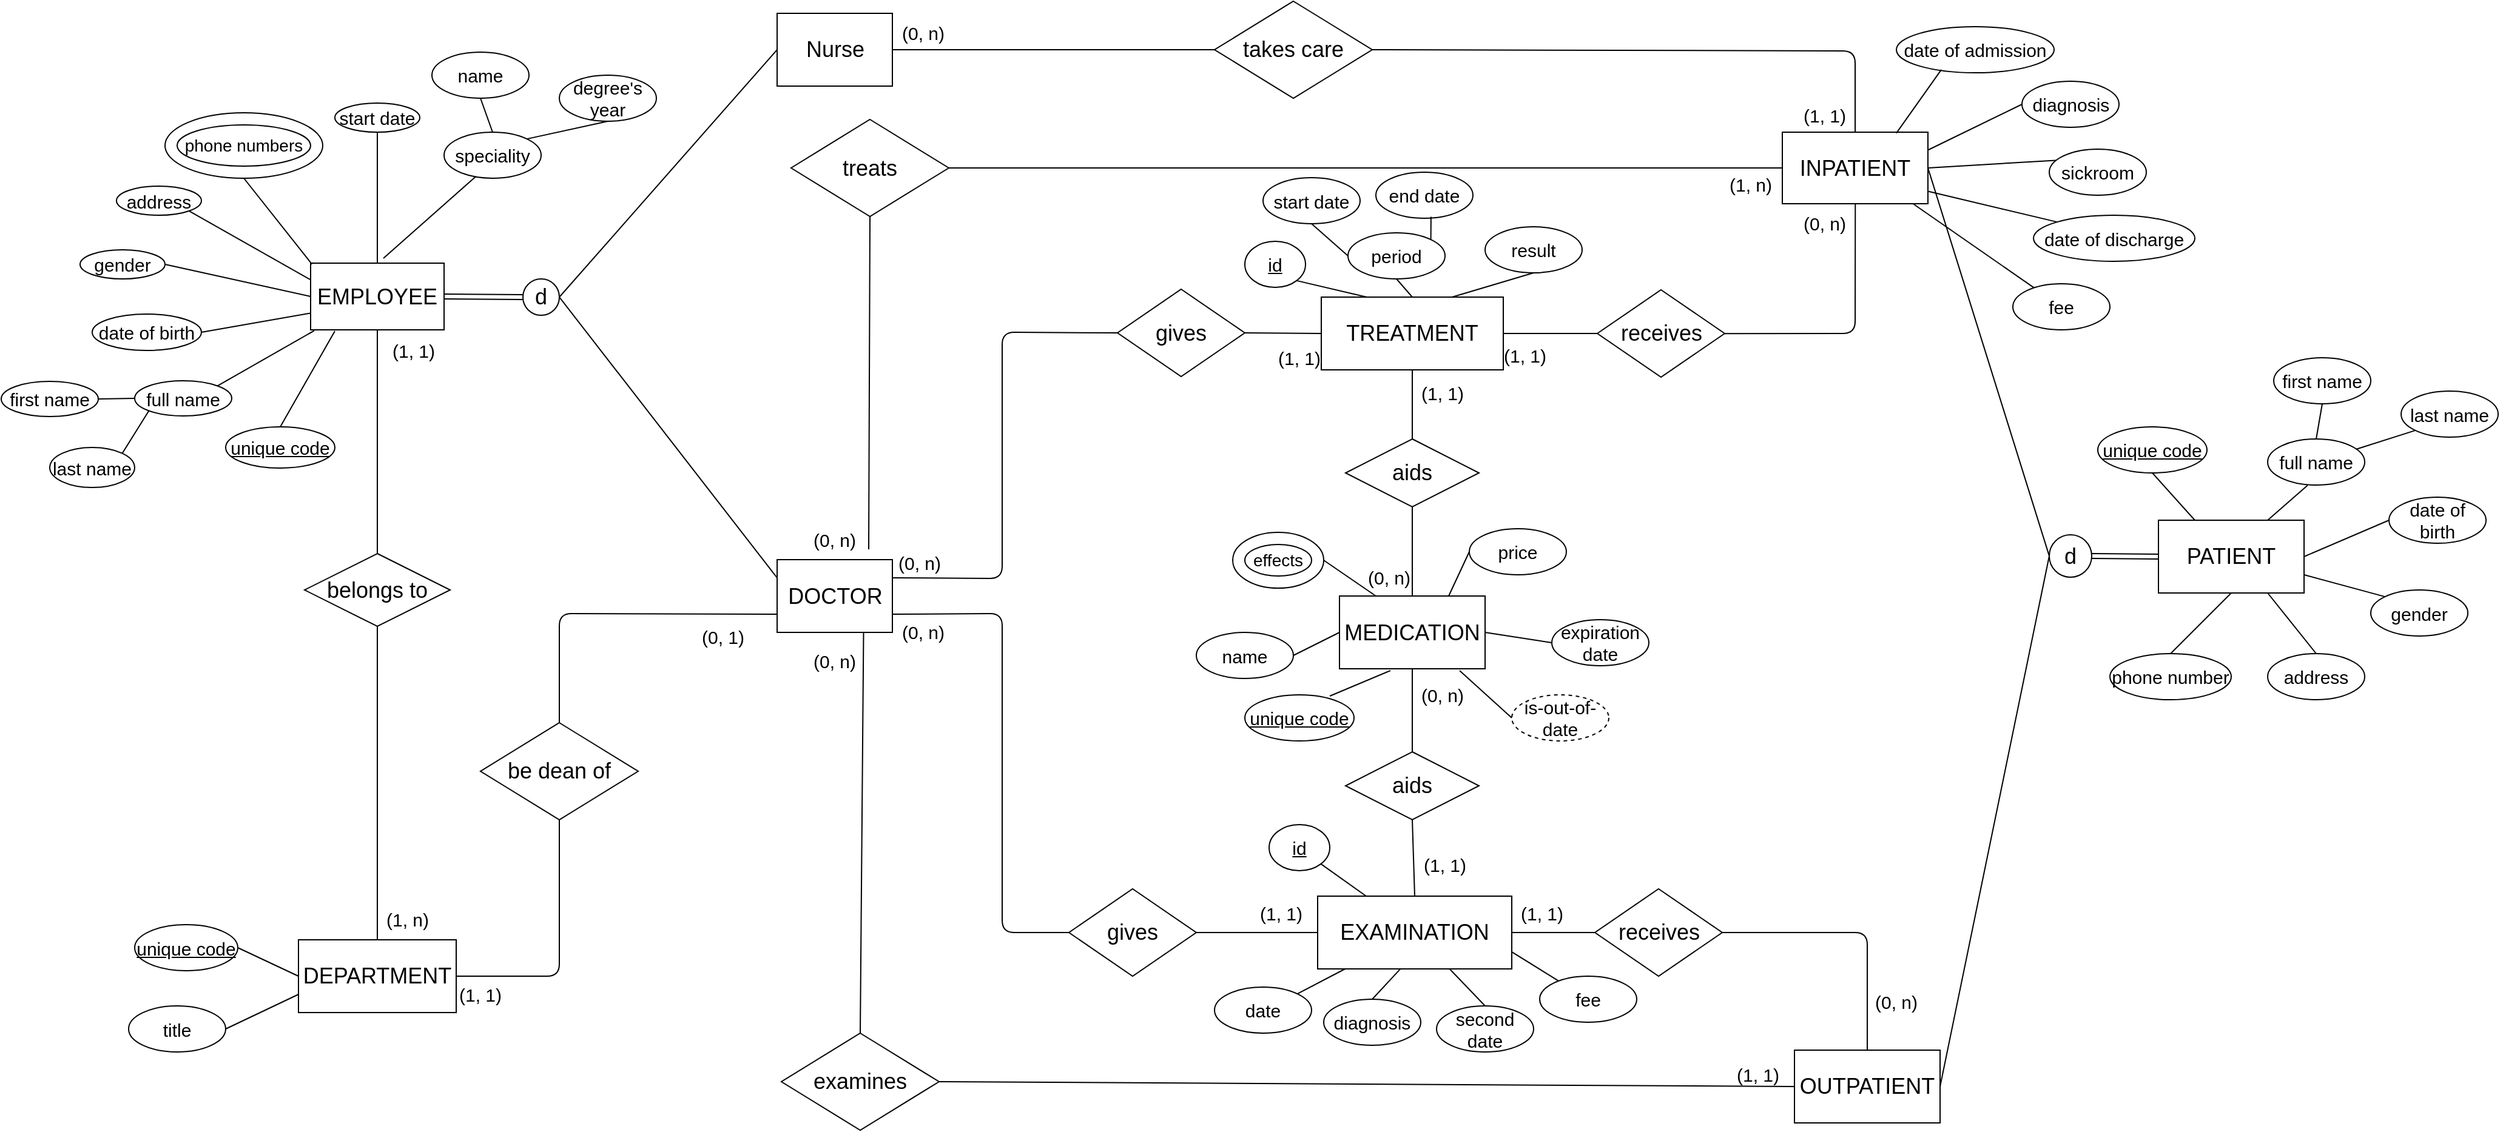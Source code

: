 <mxfile version="10.6.0" type="device"><diagram id="EU0gYbbdzMR7np7jPgXb" name="Page-1"><mxGraphModel dx="3245" dy="2313" grid="1" gridSize="10" guides="1" tooltips="1" connect="1" arrows="1" fold="1" page="1" pageScale="1" pageWidth="850" pageHeight="1100" math="0" shadow="0"><root><mxCell id="0"/><mxCell id="1" parent="0"/><mxCell id="LsSKWxzUlNIXcg-QXfLt-5" value="EMPLOYEE" style="rounded=0;whiteSpace=wrap;html=1;fontSize=18;fontFamily=Helvetica;" vertex="1" parent="1"><mxGeometry x="-530" y="24" width="110" height="55" as="geometry"/></mxCell><mxCell id="LsSKWxzUlNIXcg-QXfLt-7" value="d" style="ellipse;whiteSpace=wrap;html=1;aspect=fixed;fontFamily=Helvetica;fontSize=18;" vertex="1" parent="1"><mxGeometry x="-355" y="37" width="30" height="30" as="geometry"/></mxCell><mxCell id="LsSKWxzUlNIXcg-QXfLt-8" value="DOCTOR" style="rounded=0;whiteSpace=wrap;html=1;fontFamily=Helvetica;fontSize=18;" vertex="1" parent="1"><mxGeometry x="-145.5" y="268.5" width="95" height="60" as="geometry"/></mxCell><mxCell id="LsSKWxzUlNIXcg-QXfLt-9" value="Nurse" style="rounded=0;whiteSpace=wrap;html=1;fontFamily=Helvetica;fontSize=18;" vertex="1" parent="1"><mxGeometry x="-145.5" y="-182" width="95" height="60" as="geometry"/></mxCell><mxCell id="LsSKWxzUlNIXcg-QXfLt-10" value="" style="endArrow=none;html=1;fontFamily=Helvetica;fontSize=18;exitX=0;exitY=0.5;exitDx=0;exitDy=0;entryX=1;entryY=0.5;entryDx=0;entryDy=0;" edge="1" parent="1" source="LsSKWxzUlNIXcg-QXfLt-9" target="LsSKWxzUlNIXcg-QXfLt-7"><mxGeometry width="50" height="50" relative="1" as="geometry"><mxPoint x="-25.5" y="-3" as="sourcePoint"/><mxPoint x="24.5" y="-53" as="targetPoint"/></mxGeometry></mxCell><mxCell id="LsSKWxzUlNIXcg-QXfLt-11" value="" style="endArrow=none;html=1;fontFamily=Helvetica;fontSize=18;exitX=0;exitY=0.25;exitDx=0;exitDy=0;entryX=1;entryY=0.5;entryDx=0;entryDy=0;" edge="1" parent="1" source="LsSKWxzUlNIXcg-QXfLt-8" target="LsSKWxzUlNIXcg-QXfLt-7"><mxGeometry width="50" height="50" relative="1" as="geometry"><mxPoint x="-105.5" y="127" as="sourcePoint"/><mxPoint x="-125.5" y="167" as="targetPoint"/></mxGeometry></mxCell><mxCell id="LsSKWxzUlNIXcg-QXfLt-12" value="PATIENT" style="rounded=0;whiteSpace=wrap;html=1;fontFamily=Helvetica;fontSize=18;" vertex="1" parent="1"><mxGeometry x="993" y="236" width="120" height="60" as="geometry"/></mxCell><mxCell id="LsSKWxzUlNIXcg-QXfLt-13" value="INPATIENT" style="rounded=0;whiteSpace=wrap;html=1;fontFamily=Helvetica;fontSize=18;" vertex="1" parent="1"><mxGeometry x="683" y="-84" width="120" height="59" as="geometry"/></mxCell><mxCell id="LsSKWxzUlNIXcg-QXfLt-14" value="OUTPATIENT" style="rounded=0;whiteSpace=wrap;html=1;fontFamily=Helvetica;fontSize=18;" vertex="1" parent="1"><mxGeometry x="693" y="673" width="120" height="60" as="geometry"/></mxCell><mxCell id="LsSKWxzUlNIXcg-QXfLt-15" value="d" style="ellipse;whiteSpace=wrap;html=1;aspect=fixed;fontSize=18;fontFamily=Helvetica;" vertex="1" parent="1"><mxGeometry x="903" y="248" width="35" height="35" as="geometry"/></mxCell><mxCell id="LsSKWxzUlNIXcg-QXfLt-19" value="" style="endArrow=none;html=1;fontFamily=Helvetica;fontSize=18;entryX=1;entryY=0.5;entryDx=0;entryDy=0;exitX=0;exitY=0.5;exitDx=0;exitDy=0;" edge="1" parent="1" source="LsSKWxzUlNIXcg-QXfLt-15" target="LsSKWxzUlNIXcg-QXfLt-14"><mxGeometry width="50" height="50" relative="1" as="geometry"><mxPoint x="413" y="566.5" as="sourcePoint"/><mxPoint x="463" y="516.5" as="targetPoint"/></mxGeometry></mxCell><mxCell id="LsSKWxzUlNIXcg-QXfLt-23" value="" style="endArrow=none;html=1;fontFamily=Helvetica;fontSize=18;entryX=0;entryY=0.5;entryDx=0;entryDy=0;exitX=1;exitY=0.5;exitDx=0;exitDy=0;" edge="1" parent="1" source="LsSKWxzUlNIXcg-QXfLt-13" target="LsSKWxzUlNIXcg-QXfLt-15"><mxGeometry width="50" height="50" relative="1" as="geometry"><mxPoint x="423" y="466.5" as="sourcePoint"/><mxPoint x="473" y="416.5" as="targetPoint"/></mxGeometry></mxCell><mxCell id="LsSKWxzUlNIXcg-QXfLt-25" value="DEPARTMENT" style="rounded=0;whiteSpace=wrap;html=1;fontFamily=Helvetica;fontSize=18;" vertex="1" parent="1"><mxGeometry x="-540" y="582" width="130" height="60" as="geometry"/></mxCell><mxCell id="LsSKWxzUlNIXcg-QXfLt-26" value="MEDICATION" style="rounded=0;whiteSpace=wrap;html=1;fontSize=18;fontFamily=Helvetica;" vertex="1" parent="1"><mxGeometry x="318" y="298.5" width="120" height="60" as="geometry"/></mxCell><mxCell id="LsSKWxzUlNIXcg-QXfLt-27" value="belongs to" style="rhombus;whiteSpace=wrap;html=1;fontFamily=Helvetica;fontSize=18;" vertex="1" parent="1"><mxGeometry x="-535" y="263.5" width="120" height="60" as="geometry"/></mxCell><mxCell id="LsSKWxzUlNIXcg-QXfLt-28" value="" style="endArrow=none;html=1;fontFamily=Helvetica;fontSize=18;entryX=0.5;entryY=1;entryDx=0;entryDy=0;exitX=0.5;exitY=0;exitDx=0;exitDy=0;" edge="1" parent="1" source="LsSKWxzUlNIXcg-QXfLt-27" target="LsSKWxzUlNIXcg-QXfLt-5"><mxGeometry width="50" height="50" relative="1" as="geometry"><mxPoint x="-440" y="680" as="sourcePoint"/><mxPoint x="-390" y="630" as="targetPoint"/></mxGeometry></mxCell><mxCell id="LsSKWxzUlNIXcg-QXfLt-29" value="" style="endArrow=none;html=1;fontFamily=Helvetica;fontSize=18;entryX=0.5;entryY=1;entryDx=0;entryDy=0;exitX=0.5;exitY=0;exitDx=0;exitDy=0;" edge="1" parent="1" source="LsSKWxzUlNIXcg-QXfLt-25" target="LsSKWxzUlNIXcg-QXfLt-27"><mxGeometry width="50" height="50" relative="1" as="geometry"><mxPoint x="-430" y="680" as="sourcePoint"/><mxPoint x="-380" y="630" as="targetPoint"/></mxGeometry></mxCell><mxCell id="LsSKWxzUlNIXcg-QXfLt-32" value="be dean of" style="rhombus;whiteSpace=wrap;html=1;fontFamily=Helvetica;fontSize=18;" vertex="1" parent="1"><mxGeometry x="-390" y="403" width="130" height="80" as="geometry"/></mxCell><mxCell id="LsSKWxzUlNIXcg-QXfLt-33" value="" style="endArrow=none;html=1;fontFamily=Helvetica;fontSize=18;exitX=0.5;exitY=0;exitDx=0;exitDy=0;entryX=0;entryY=0.75;entryDx=0;entryDy=0;" edge="1" parent="1" source="LsSKWxzUlNIXcg-QXfLt-32" target="LsSKWxzUlNIXcg-QXfLt-8"><mxGeometry width="50" height="50" relative="1" as="geometry"><mxPoint x="-430" y="680" as="sourcePoint"/><mxPoint x="-100" y="330" as="targetPoint"/><Array as="points"><mxPoint x="-325" y="313"/></Array></mxGeometry></mxCell><mxCell id="LsSKWxzUlNIXcg-QXfLt-34" value="" style="endArrow=none;html=1;fontFamily=Helvetica;fontSize=18;entryX=0.5;entryY=1;entryDx=0;entryDy=0;exitX=1;exitY=0.5;exitDx=0;exitDy=0;" edge="1" parent="1" source="LsSKWxzUlNIXcg-QXfLt-25" target="LsSKWxzUlNIXcg-QXfLt-32"><mxGeometry width="50" height="50" relative="1" as="geometry"><mxPoint x="-430" y="680" as="sourcePoint"/><mxPoint x="-380" y="630" as="targetPoint"/><Array as="points"><mxPoint x="-325" y="612"/></Array></mxGeometry></mxCell><mxCell id="LsSKWxzUlNIXcg-QXfLt-42" value="takes care" style="rhombus;whiteSpace=wrap;html=1;fontFamily=Helvetica;fontSize=18;" vertex="1" parent="1"><mxGeometry x="215" y="-192.0" width="130" height="80" as="geometry"/></mxCell><mxCell id="LsSKWxzUlNIXcg-QXfLt-43" value="" style="endArrow=none;html=1;fontFamily=Helvetica;fontSize=18;entryX=0;entryY=0.5;entryDx=0;entryDy=0;exitX=1;exitY=0.5;exitDx=0;exitDy=0;" edge="1" parent="1" source="LsSKWxzUlNIXcg-QXfLt-9" target="LsSKWxzUlNIXcg-QXfLt-42"><mxGeometry width="50" height="50" relative="1" as="geometry"><mxPoint x="-430" y="730" as="sourcePoint"/><mxPoint x="-380" y="680" as="targetPoint"/></mxGeometry></mxCell><mxCell id="LsSKWxzUlNIXcg-QXfLt-44" value="" style="endArrow=none;html=1;fontFamily=Helvetica;fontSize=18;exitX=1;exitY=0.5;exitDx=0;exitDy=0;entryX=0.5;entryY=0;entryDx=0;entryDy=0;" edge="1" parent="1" source="LsSKWxzUlNIXcg-QXfLt-42" target="LsSKWxzUlNIXcg-QXfLt-13"><mxGeometry width="50" height="50" relative="1" as="geometry"><mxPoint x="495.294" y="-151.647" as="sourcePoint"/><mxPoint x="-230" y="680" as="targetPoint"/><Array as="points"><mxPoint x="743" y="-151"/></Array></mxGeometry></mxCell><mxCell id="LsSKWxzUlNIXcg-QXfLt-54" value="" style="endArrow=none;html=1;fontFamily=Helvetica;fontSize=18;exitX=1;exitY=0.25;exitDx=0;exitDy=0;entryX=0;entryY=0.5;entryDx=0;entryDy=0;" edge="1" parent="1" source="LsSKWxzUlNIXcg-QXfLt-8" target="Izmj-H05SizIdsA9xqAw-8"><mxGeometry width="50" height="50" relative="1" as="geometry"><mxPoint x="-430" y="730" as="sourcePoint"/><mxPoint x="140.333" y="83.833" as="targetPoint"/><Array as="points"><mxPoint x="40" y="284"/><mxPoint x="40" y="81"/></Array></mxGeometry></mxCell><mxCell id="LsSKWxzUlNIXcg-QXfLt-57" value="" style="endArrow=none;html=1;fontFamily=Helvetica;fontSize=18;entryX=0.5;entryY=1;entryDx=0;entryDy=0;exitX=0.5;exitY=0;exitDx=0;exitDy=0;" edge="1" parent="1" source="LsSKWxzUlNIXcg-QXfLt-26" target="Izmj-H05SizIdsA9xqAw-15"><mxGeometry width="50" height="50" relative="1" as="geometry"><mxPoint x="338" y="288.5" as="sourcePoint"/><mxPoint x="378.143" y="231.429" as="targetPoint"/></mxGeometry></mxCell><mxCell id="LsSKWxzUlNIXcg-QXfLt-64" value="" style="endArrow=none;html=1;fontFamily=Helvetica;fontSize=18;exitX=1;exitY=0.75;exitDx=0;exitDy=0;entryX=0;entryY=0.5;entryDx=0;entryDy=0;" edge="1" parent="1" source="LsSKWxzUlNIXcg-QXfLt-8" target="Izmj-H05SizIdsA9xqAw-17"><mxGeometry width="50" height="50" relative="1" as="geometry"><mxPoint x="-19" y="353.5" as="sourcePoint"/><mxPoint x="86.059" y="574.588" as="targetPoint"/><Array as="points"><mxPoint x="40" y="313"/><mxPoint x="40" y="576"/></Array></mxGeometry></mxCell><mxCell id="LsSKWxzUlNIXcg-QXfLt-71" value="" style="endArrow=none;html=1;fontFamily=Helvetica;fontSize=18;exitX=1;exitY=0.5;exitDx=0;exitDy=0;entryX=0.5;entryY=1;entryDx=0;entryDy=0;" edge="1" parent="1"><mxGeometry width="50" height="50" relative="1" as="geometry"><mxPoint x="623.138" y="82.138" as="sourcePoint"/><mxPoint x="743.138" y="-24.759" as="targetPoint"/><Array as="points"><mxPoint x="743" y="82"/></Array></mxGeometry></mxCell><mxCell id="LsSKWxzUlNIXcg-QXfLt-74" value="" style="endArrow=none;html=1;fontFamily=Helvetica;fontSize=18;entryX=1;entryY=0.5;entryDx=0;entryDy=0;exitX=0.5;exitY=0;exitDx=0;exitDy=0;" edge="1" parent="1" source="LsSKWxzUlNIXcg-QXfLt-14"><mxGeometry width="50" height="50" relative="1" as="geometry"><mxPoint x="603" y="640" as="sourcePoint"/><mxPoint x="633" y="576" as="targetPoint"/><Array as="points"><mxPoint x="753" y="576"/></Array></mxGeometry></mxCell><mxCell id="LsSKWxzUlNIXcg-QXfLt-78" value="" style="endArrow=none;html=1;fontFamily=Helvetica;fontSize=18;entryX=0.5;entryY=1;entryDx=0;entryDy=0;exitX=0.5;exitY=0;exitDx=0;exitDy=0;" edge="1" parent="1" source="Izmj-H05SizIdsA9xqAw-14" target="LsSKWxzUlNIXcg-QXfLt-26"><mxGeometry width="50" height="50" relative="1" as="geometry"><mxPoint x="378" y="423" as="sourcePoint"/><mxPoint x="398" y="365.5" as="targetPoint"/></mxGeometry></mxCell><mxCell id="LsSKWxzUlNIXcg-QXfLt-87" value="treats" style="rhombus;whiteSpace=wrap;html=1;fontFamily=Helvetica;fontSize=18;" vertex="1" parent="1"><mxGeometry x="-134" y="-94.5" width="130" height="80" as="geometry"/></mxCell><mxCell id="LsSKWxzUlNIXcg-QXfLt-88" value="examines" style="rhombus;whiteSpace=wrap;html=1;fontFamily=Helvetica;fontSize=18;" vertex="1" parent="1"><mxGeometry x="-142" y="659.0" width="130" height="80" as="geometry"/></mxCell><mxCell id="LsSKWxzUlNIXcg-QXfLt-89" value="" style="endArrow=none;html=1;fontFamily=Helvetica;fontSize=18;entryX=0.5;entryY=1;entryDx=0;entryDy=0;" edge="1" parent="1" target="LsSKWxzUlNIXcg-QXfLt-87"><mxGeometry width="50" height="50" relative="1" as="geometry"><mxPoint x="-70" y="260" as="sourcePoint"/><mxPoint x="-70" y="100" as="targetPoint"/></mxGeometry></mxCell><mxCell id="LsSKWxzUlNIXcg-QXfLt-91" value="" style="endArrow=none;html=1;fontFamily=Helvetica;fontSize=18;entryX=0.75;entryY=1;entryDx=0;entryDy=0;exitX=0.5;exitY=0;exitDx=0;exitDy=0;" edge="1" parent="1" source="LsSKWxzUlNIXcg-QXfLt-88" target="LsSKWxzUlNIXcg-QXfLt-8"><mxGeometry width="50" height="50" relative="1" as="geometry"><mxPoint x="-80" y="580" as="sourcePoint"/><mxPoint x="-73" y="430" as="targetPoint"/></mxGeometry></mxCell><mxCell id="LsSKWxzUlNIXcg-QXfLt-92" value="" style="endArrow=none;html=1;fontFamily=Helvetica;fontSize=18;exitX=1;exitY=0.5;exitDx=0;exitDy=0;entryX=0;entryY=0.5;entryDx=0;entryDy=0;" edge="1" parent="1" source="LsSKWxzUlNIXcg-QXfLt-88" target="LsSKWxzUlNIXcg-QXfLt-14"><mxGeometry width="50" height="50" relative="1" as="geometry"><mxPoint x="-540" y="760" as="sourcePoint"/><mxPoint x="370" y="670" as="targetPoint"/></mxGeometry></mxCell><mxCell id="LsSKWxzUlNIXcg-QXfLt-94" value="" style="endArrow=none;html=1;fontFamily=Helvetica;fontSize=18;exitX=1;exitY=0.5;exitDx=0;exitDy=0;" edge="1" parent="1" source="LsSKWxzUlNIXcg-QXfLt-87" target="LsSKWxzUlNIXcg-QXfLt-13"><mxGeometry width="50" height="50" relative="1" as="geometry"><mxPoint x="260" y="20" as="sourcePoint"/><mxPoint x="310" y="-30" as="targetPoint"/></mxGeometry></mxCell><mxCell id="LsSKWxzUlNIXcg-QXfLt-95" value="unique code" style="ellipse;whiteSpace=wrap;html=1;fontFamily=Helvetica;fontSize=15;fontStyle=4" vertex="1" parent="1"><mxGeometry x="-600" y="159" width="90" height="34" as="geometry"/></mxCell><mxCell id="LsSKWxzUlNIXcg-QXfLt-97" value="full name" style="ellipse;whiteSpace=wrap;html=1;fontFamily=Helvetica;fontSize=15;" vertex="1" parent="1"><mxGeometry x="-675" y="121" width="80" height="29" as="geometry"/></mxCell><mxCell id="LsSKWxzUlNIXcg-QXfLt-98" value="first name" style="ellipse;whiteSpace=wrap;html=1;fontFamily=Helvetica;fontSize=15;" vertex="1" parent="1"><mxGeometry x="-785" y="121.5" width="80" height="29" as="geometry"/></mxCell><mxCell id="LsSKWxzUlNIXcg-QXfLt-99" value="last name" style="ellipse;whiteSpace=wrap;html=1;fontFamily=Helvetica;fontSize=15;" vertex="1" parent="1"><mxGeometry x="-745" y="176" width="70" height="33" as="geometry"/></mxCell><mxCell id="LsSKWxzUlNIXcg-QXfLt-100" value="date of birth" style="ellipse;whiteSpace=wrap;html=1;fontFamily=Helvetica;fontSize=15;" vertex="1" parent="1"><mxGeometry x="-710" y="66" width="90" height="30" as="geometry"/></mxCell><mxCell id="LsSKWxzUlNIXcg-QXfLt-101" value="gender" style="ellipse;whiteSpace=wrap;html=1;fontFamily=Helvetica;fontSize=15;" vertex="1" parent="1"><mxGeometry x="-720" y="13" width="70" height="24" as="geometry"/></mxCell><mxCell id="LsSKWxzUlNIXcg-QXfLt-102" value="address" style="ellipse;whiteSpace=wrap;html=1;fontFamily=Helvetica;fontSize=15;" vertex="1" parent="1"><mxGeometry x="-690" y="-39.5" width="70" height="24" as="geometry"/></mxCell><mxCell id="LsSKWxzUlNIXcg-QXfLt-103" value="start date" style="ellipse;whiteSpace=wrap;html=1;fontFamily=Helvetica;fontSize=15;" vertex="1" parent="1"><mxGeometry x="-510" y="-108" width="70" height="24" as="geometry"/></mxCell><mxCell id="LsSKWxzUlNIXcg-QXfLt-105" value="phone numbers" style="ellipse;shape=doubleEllipse;margin=10;strokeWidth=1;fontSize=14;whiteSpace=wrap;html=1;align=center;" vertex="1" parent="1"><mxGeometry x="-650" y="-100" width="130" height="54" as="geometry"/></mxCell><mxCell id="LsSKWxzUlNIXcg-QXfLt-107" value="speciality" style="ellipse;whiteSpace=wrap;html=1;strokeWidth=1;fontFamily=Helvetica;fontSize=15;" vertex="1" parent="1"><mxGeometry x="-420" y="-84" width="80" height="38" as="geometry"/></mxCell><mxCell id="LsSKWxzUlNIXcg-QXfLt-109" value="name" style="ellipse;whiteSpace=wrap;html=1;strokeWidth=1;fontFamily=Helvetica;fontSize=15;" vertex="1" parent="1"><mxGeometry x="-430" y="-150" width="80" height="38" as="geometry"/></mxCell><mxCell id="LsSKWxzUlNIXcg-QXfLt-110" value="degree's year" style="ellipse;whiteSpace=wrap;html=1;strokeWidth=1;fontFamily=Helvetica;fontSize=15;" vertex="1" parent="1"><mxGeometry x="-325" y="-131" width="80" height="38" as="geometry"/></mxCell><mxCell id="LsSKWxzUlNIXcg-QXfLt-113" value="" style="endArrow=none;html=1;fontFamily=Helvetica;fontSize=18;exitX=0.5;exitY=0;exitDx=0;exitDy=0;" edge="1" parent="1" source="LsSKWxzUlNIXcg-QXfLt-95"><mxGeometry width="50" height="50" relative="1" as="geometry"><mxPoint x="-700" y="225" as="sourcePoint"/><mxPoint x="-510" y="80" as="targetPoint"/></mxGeometry></mxCell><mxCell id="LsSKWxzUlNIXcg-QXfLt-114" value="" style="endArrow=none;html=1;fontFamily=Helvetica;fontSize=18;entryX=0.027;entryY=1.012;entryDx=0;entryDy=0;entryPerimeter=0;exitX=1;exitY=0;exitDx=0;exitDy=0;" edge="1" parent="1" source="LsSKWxzUlNIXcg-QXfLt-97" target="LsSKWxzUlNIXcg-QXfLt-5"><mxGeometry width="50" height="50" relative="1" as="geometry"><mxPoint x="-600" y="110" as="sourcePoint"/><mxPoint x="-550" y="60" as="targetPoint"/></mxGeometry></mxCell><mxCell id="LsSKWxzUlNIXcg-QXfLt-115" value="" style="endArrow=none;html=1;fontFamily=Helvetica;fontSize=18;entryX=0;entryY=1;entryDx=0;entryDy=0;exitX=1;exitY=0;exitDx=0;exitDy=0;" edge="1" parent="1" source="LsSKWxzUlNIXcg-QXfLt-99" target="LsSKWxzUlNIXcg-QXfLt-97"><mxGeometry width="50" height="50" relative="1" as="geometry"><mxPoint x="-740" y="290" as="sourcePoint"/><mxPoint x="-690" y="240" as="targetPoint"/></mxGeometry></mxCell><mxCell id="LsSKWxzUlNIXcg-QXfLt-116" value="" style="endArrow=none;html=1;fontFamily=Helvetica;fontSize=18;entryX=0;entryY=0.5;entryDx=0;entryDy=0;exitX=1;exitY=0.5;exitDx=0;exitDy=0;" edge="1" parent="1" source="LsSKWxzUlNIXcg-QXfLt-98" target="LsSKWxzUlNIXcg-QXfLt-97"><mxGeometry width="50" height="50" relative="1" as="geometry"><mxPoint x="-820" y="70" as="sourcePoint"/><mxPoint x="-770" y="20" as="targetPoint"/></mxGeometry></mxCell><mxCell id="LsSKWxzUlNIXcg-QXfLt-117" value="" style="endArrow=none;html=1;fontFamily=Helvetica;fontSize=18;entryX=0;entryY=0.75;entryDx=0;entryDy=0;exitX=1;exitY=0.5;exitDx=0;exitDy=0;" edge="1" parent="1" source="LsSKWxzUlNIXcg-QXfLt-100" target="LsSKWxzUlNIXcg-QXfLt-5"><mxGeometry width="50" height="50" relative="1" as="geometry"><mxPoint x="-600" y="80" as="sourcePoint"/><mxPoint x="-550" y="30" as="targetPoint"/></mxGeometry></mxCell><mxCell id="LsSKWxzUlNIXcg-QXfLt-120" value="" style="endArrow=none;html=1;fontFamily=Helvetica;fontSize=18;exitX=1;exitY=0.5;exitDx=0;exitDy=0;entryX=0;entryY=0.5;entryDx=0;entryDy=0;" edge="1" parent="1" source="LsSKWxzUlNIXcg-QXfLt-101" target="LsSKWxzUlNIXcg-QXfLt-5"><mxGeometry width="50" height="50" relative="1" as="geometry"><mxPoint x="-640" y="50" as="sourcePoint"/><mxPoint x="-590" as="targetPoint"/></mxGeometry></mxCell><mxCell id="LsSKWxzUlNIXcg-QXfLt-121" value="" style="endArrow=none;html=1;fontFamily=Helvetica;fontSize=18;exitX=1;exitY=1;exitDx=0;exitDy=0;entryX=0;entryY=0.25;entryDx=0;entryDy=0;" edge="1" parent="1" source="LsSKWxzUlNIXcg-QXfLt-102" target="LsSKWxzUlNIXcg-QXfLt-5"><mxGeometry width="50" height="50" relative="1" as="geometry"><mxPoint x="-600" y="30" as="sourcePoint"/><mxPoint x="-550" y="-20" as="targetPoint"/></mxGeometry></mxCell><mxCell id="LsSKWxzUlNIXcg-QXfLt-122" value="" style="endArrow=none;html=1;fontFamily=Helvetica;fontSize=18;exitX=0.5;exitY=1;exitDx=0;exitDy=0;entryX=0.01;entryY=0.016;entryDx=0;entryDy=0;entryPerimeter=0;" edge="1" parent="1" source="LsSKWxzUlNIXcg-QXfLt-105" target="LsSKWxzUlNIXcg-QXfLt-5"><mxGeometry width="50" height="50" relative="1" as="geometry"><mxPoint x="-570" y="20" as="sourcePoint"/><mxPoint x="-520" y="-30" as="targetPoint"/></mxGeometry></mxCell><mxCell id="LsSKWxzUlNIXcg-QXfLt-123" value="" style="endArrow=none;html=1;fontFamily=Helvetica;fontSize=18;entryX=0.5;entryY=1;entryDx=0;entryDy=0;" edge="1" parent="1" source="LsSKWxzUlNIXcg-QXfLt-5" target="LsSKWxzUlNIXcg-QXfLt-103"><mxGeometry width="50" height="50" relative="1" as="geometry"><mxPoint x="-475" y="20" as="sourcePoint"/><mxPoint x="-460" y="-40" as="targetPoint"/></mxGeometry></mxCell><mxCell id="LsSKWxzUlNIXcg-QXfLt-124" value="" style="endArrow=none;html=1;fontFamily=Helvetica;fontSize=18;entryX=0.328;entryY=0.96;entryDx=0;entryDy=0;entryPerimeter=0;" edge="1" parent="1" target="LsSKWxzUlNIXcg-QXfLt-107"><mxGeometry width="50" height="50" relative="1" as="geometry"><mxPoint x="-470" y="20" as="sourcePoint"/><mxPoint x="-400" y="-30" as="targetPoint"/></mxGeometry></mxCell><mxCell id="LsSKWxzUlNIXcg-QXfLt-125" value="" style="endArrow=none;html=1;fontFamily=Helvetica;fontSize=18;exitX=0.5;exitY=0;exitDx=0;exitDy=0;entryX=0.5;entryY=1;entryDx=0;entryDy=0;" edge="1" parent="1" source="LsSKWxzUlNIXcg-QXfLt-107" target="LsSKWxzUlNIXcg-QXfLt-109"><mxGeometry width="50" height="50" relative="1" as="geometry"><mxPoint x="-570" y="-130" as="sourcePoint"/><mxPoint x="-520" y="-180" as="targetPoint"/></mxGeometry></mxCell><mxCell id="LsSKWxzUlNIXcg-QXfLt-126" value="" style="endArrow=none;html=1;fontFamily=Helvetica;fontSize=18;entryX=0.5;entryY=1;entryDx=0;entryDy=0;exitX=1;exitY=0;exitDx=0;exitDy=0;" edge="1" parent="1" source="LsSKWxzUlNIXcg-QXfLt-107" target="LsSKWxzUlNIXcg-QXfLt-110"><mxGeometry width="50" height="50" relative="1" as="geometry"><mxPoint x="-570" y="-100" as="sourcePoint"/><mxPoint x="-520" y="-150" as="targetPoint"/></mxGeometry></mxCell><mxCell id="LsSKWxzUlNIXcg-QXfLt-128" value="unique code" style="ellipse;whiteSpace=wrap;html=1;strokeWidth=1;fontFamily=Helvetica;fontSize=15;fontStyle=4" vertex="1" parent="1"><mxGeometry x="-675" y="569.5" width="85" height="38" as="geometry"/></mxCell><mxCell id="LsSKWxzUlNIXcg-QXfLt-129" value="title" style="ellipse;whiteSpace=wrap;html=1;strokeWidth=1;fontFamily=Helvetica;fontSize=15;" vertex="1" parent="1"><mxGeometry x="-680" y="636.5" width="80" height="38" as="geometry"/></mxCell><mxCell id="LsSKWxzUlNIXcg-QXfLt-132" value="" style="endArrow=none;html=1;fontFamily=Helvetica;fontSize=18;exitX=1;exitY=0.5;exitDx=0;exitDy=0;entryX=0;entryY=0.5;entryDx=0;entryDy=0;" edge="1" parent="1" source="LsSKWxzUlNIXcg-QXfLt-128" target="LsSKWxzUlNIXcg-QXfLt-25"><mxGeometry width="50" height="50" relative="1" as="geometry"><mxPoint x="-610" y="630" as="sourcePoint"/><mxPoint x="-560" y="580" as="targetPoint"/></mxGeometry></mxCell><mxCell id="LsSKWxzUlNIXcg-QXfLt-133" value="" style="endArrow=none;html=1;fontFamily=Helvetica;fontSize=18;exitX=1;exitY=0.5;exitDx=0;exitDy=0;entryX=0;entryY=0.75;entryDx=0;entryDy=0;" edge="1" parent="1" source="LsSKWxzUlNIXcg-QXfLt-129" target="LsSKWxzUlNIXcg-QXfLt-25"><mxGeometry width="50" height="50" relative="1" as="geometry"><mxPoint x="-460" y="700" as="sourcePoint"/><mxPoint x="-410" y="650" as="targetPoint"/></mxGeometry></mxCell><mxCell id="LsSKWxzUlNIXcg-QXfLt-134" value="&lt;u&gt;unique code&lt;/u&gt;" style="ellipse;whiteSpace=wrap;html=1;strokeWidth=1;fontFamily=Helvetica;fontSize=15;" vertex="1" parent="1"><mxGeometry x="943" y="159" width="90" height="38" as="geometry"/></mxCell><mxCell id="LsSKWxzUlNIXcg-QXfLt-135" value="full name" style="ellipse;whiteSpace=wrap;html=1;strokeWidth=1;fontFamily=Helvetica;fontSize=15;" vertex="1" parent="1"><mxGeometry x="1083" y="169" width="80" height="38" as="geometry"/></mxCell><mxCell id="LsSKWxzUlNIXcg-QXfLt-136" value="first name" style="ellipse;whiteSpace=wrap;html=1;strokeWidth=1;fontFamily=Helvetica;fontSize=15;" vertex="1" parent="1"><mxGeometry x="1088" y="102" width="80" height="38" as="geometry"/></mxCell><mxCell id="LsSKWxzUlNIXcg-QXfLt-137" value="last name" style="ellipse;whiteSpace=wrap;html=1;strokeWidth=1;fontFamily=Helvetica;fontSize=15;" vertex="1" parent="1"><mxGeometry x="1193" y="129.5" width="80" height="38" as="geometry"/></mxCell><mxCell id="LsSKWxzUlNIXcg-QXfLt-138" value="date of birth" style="ellipse;whiteSpace=wrap;html=1;strokeWidth=1;fontFamily=Helvetica;fontSize=15;" vertex="1" parent="1"><mxGeometry x="1183" y="217" width="80" height="38" as="geometry"/></mxCell><mxCell id="LsSKWxzUlNIXcg-QXfLt-139" value="gender" style="ellipse;whiteSpace=wrap;html=1;strokeWidth=1;fontFamily=Helvetica;fontSize=15;" vertex="1" parent="1"><mxGeometry x="1168" y="293.5" width="80" height="38" as="geometry"/></mxCell><mxCell id="LsSKWxzUlNIXcg-QXfLt-140" value="address" style="ellipse;whiteSpace=wrap;html=1;strokeWidth=1;fontFamily=Helvetica;fontSize=15;" vertex="1" parent="1"><mxGeometry x="1083" y="346" width="80" height="38" as="geometry"/></mxCell><mxCell id="LsSKWxzUlNIXcg-QXfLt-141" value="phone number" style="ellipse;whiteSpace=wrap;html=1;strokeWidth=1;fontFamily=Helvetica;fontSize=15;" vertex="1" parent="1"><mxGeometry x="953" y="346" width="100" height="38" as="geometry"/></mxCell><mxCell id="LsSKWxzUlNIXcg-QXfLt-144" value="" style="endArrow=none;html=1;fontFamily=Helvetica;fontSize=18;exitX=0.5;exitY=1;exitDx=0;exitDy=0;entryX=0.25;entryY=0;entryDx=0;entryDy=0;" edge="1" parent="1" source="LsSKWxzUlNIXcg-QXfLt-134" target="LsSKWxzUlNIXcg-QXfLt-12"><mxGeometry width="50" height="50" relative="1" as="geometry"><mxPoint x="1003" y="150" as="sourcePoint"/><mxPoint x="1053" y="100" as="targetPoint"/></mxGeometry></mxCell><mxCell id="LsSKWxzUlNIXcg-QXfLt-145" value="" style="endArrow=none;html=1;fontFamily=Helvetica;fontSize=18;entryX=0.411;entryY=1.008;entryDx=0;entryDy=0;exitX=0.75;exitY=0;exitDx=0;exitDy=0;entryPerimeter=0;" edge="1" parent="1" source="LsSKWxzUlNIXcg-QXfLt-12" target="LsSKWxzUlNIXcg-QXfLt-135"><mxGeometry width="50" height="50" relative="1" as="geometry"><mxPoint x="1043" y="210" as="sourcePoint"/><mxPoint x="1093" y="160" as="targetPoint"/></mxGeometry></mxCell><mxCell id="LsSKWxzUlNIXcg-QXfLt-146" value="" style="endArrow=none;html=1;fontFamily=Helvetica;fontSize=18;entryX=0.5;entryY=1;entryDx=0;entryDy=0;exitX=0.5;exitY=0;exitDx=0;exitDy=0;" edge="1" parent="1" source="LsSKWxzUlNIXcg-QXfLt-135" target="LsSKWxzUlNIXcg-QXfLt-136"><mxGeometry width="50" height="50" relative="1" as="geometry"><mxPoint x="1013" y="130" as="sourcePoint"/><mxPoint x="1063" y="80" as="targetPoint"/></mxGeometry></mxCell><mxCell id="LsSKWxzUlNIXcg-QXfLt-147" value="" style="endArrow=none;html=1;fontFamily=Helvetica;fontSize=18;entryX=0;entryY=1;entryDx=0;entryDy=0;" edge="1" parent="1" source="LsSKWxzUlNIXcg-QXfLt-135" target="LsSKWxzUlNIXcg-QXfLt-137"><mxGeometry width="50" height="50" relative="1" as="geometry"><mxPoint x="1293" y="100" as="sourcePoint"/><mxPoint x="1343" y="50" as="targetPoint"/></mxGeometry></mxCell><mxCell id="LsSKWxzUlNIXcg-QXfLt-148" value="" style="endArrow=none;html=1;fontFamily=Helvetica;fontSize=18;exitX=1;exitY=0.5;exitDx=0;exitDy=0;entryX=0;entryY=0.5;entryDx=0;entryDy=0;" edge="1" parent="1" source="LsSKWxzUlNIXcg-QXfLt-12" target="LsSKWxzUlNIXcg-QXfLt-138"><mxGeometry width="50" height="50" relative="1" as="geometry"><mxPoint x="1133" y="290" as="sourcePoint"/><mxPoint x="1183" y="240" as="targetPoint"/></mxGeometry></mxCell><mxCell id="LsSKWxzUlNIXcg-QXfLt-149" value="" style="endArrow=none;html=1;fontFamily=Helvetica;fontSize=18;exitX=1;exitY=0.75;exitDx=0;exitDy=0;entryX=0;entryY=0;entryDx=0;entryDy=0;" edge="1" parent="1" source="LsSKWxzUlNIXcg-QXfLt-12" target="LsSKWxzUlNIXcg-QXfLt-139"><mxGeometry width="50" height="50" relative="1" as="geometry"><mxPoint x="1173" y="460" as="sourcePoint"/><mxPoint x="1223" y="410" as="targetPoint"/></mxGeometry></mxCell><mxCell id="LsSKWxzUlNIXcg-QXfLt-150" value="" style="endArrow=none;html=1;fontFamily=Helvetica;fontSize=18;exitX=0.5;exitY=0;exitDx=0;exitDy=0;entryX=0.5;entryY=1;entryDx=0;entryDy=0;" edge="1" parent="1" source="LsSKWxzUlNIXcg-QXfLt-141" target="LsSKWxzUlNIXcg-QXfLt-12"><mxGeometry width="50" height="50" relative="1" as="geometry"><mxPoint x="1043" y="350" as="sourcePoint"/><mxPoint x="1093" y="300" as="targetPoint"/></mxGeometry></mxCell><mxCell id="LsSKWxzUlNIXcg-QXfLt-151" value="" style="endArrow=none;html=1;fontFamily=Helvetica;fontSize=18;entryX=0.75;entryY=1;entryDx=0;entryDy=0;exitX=0.5;exitY=0;exitDx=0;exitDy=0;" edge="1" parent="1" source="LsSKWxzUlNIXcg-QXfLt-140" target="LsSKWxzUlNIXcg-QXfLt-12"><mxGeometry width="50" height="50" relative="1" as="geometry"><mxPoint x="1043" y="450" as="sourcePoint"/><mxPoint x="1093" y="400" as="targetPoint"/></mxGeometry></mxCell><mxCell id="LsSKWxzUlNIXcg-QXfLt-152" value="&lt;u&gt;unique code&lt;/u&gt;" style="ellipse;whiteSpace=wrap;html=1;strokeWidth=1;fontFamily=Helvetica;fontSize=15;" vertex="1" parent="1"><mxGeometry x="240" y="380" width="90" height="38" as="geometry"/></mxCell><mxCell id="LsSKWxzUlNIXcg-QXfLt-153" value="name" style="ellipse;whiteSpace=wrap;html=1;strokeWidth=1;fontFamily=Helvetica;fontSize=15;" vertex="1" parent="1"><mxGeometry x="200" y="328.5" width="80" height="38" as="geometry"/></mxCell><mxCell id="LsSKWxzUlNIXcg-QXfLt-154" value="price" style="ellipse;whiteSpace=wrap;html=1;strokeWidth=1;fontFamily=Helvetica;fontSize=15;" vertex="1" parent="1"><mxGeometry x="425" y="243" width="80" height="38" as="geometry"/></mxCell><mxCell id="LsSKWxzUlNIXcg-QXfLt-155" value="effects" style="ellipse;shape=doubleEllipse;margin=10;strokeWidth=1;fontSize=14;whiteSpace=wrap;html=1;align=center;" vertex="1" parent="1"><mxGeometry x="230" y="246" width="75" height="46" as="geometry"/></mxCell><mxCell id="LsSKWxzUlNIXcg-QXfLt-156" value="expiration date" style="ellipse;whiteSpace=wrap;html=1;strokeWidth=1;fontFamily=Helvetica;fontSize=15;" vertex="1" parent="1"><mxGeometry x="493" y="318" width="80" height="38" as="geometry"/></mxCell><mxCell id="LsSKWxzUlNIXcg-QXfLt-157" value="is-out-of-date" style="ellipse;whiteSpace=wrap;html=1;strokeWidth=1;fontFamily=Helvetica;fontSize=15;dashed=1;" vertex="1" parent="1"><mxGeometry x="460" y="380" width="80" height="38" as="geometry"/></mxCell><mxCell id="LsSKWxzUlNIXcg-QXfLt-160" value="" style="endArrow=none;html=1;fontFamily=Helvetica;fontSize=15;entryX=0;entryY=0.5;entryDx=0;entryDy=0;exitX=1;exitY=0.5;exitDx=0;exitDy=0;" edge="1" parent="1" source="LsSKWxzUlNIXcg-QXfLt-153" target="LsSKWxzUlNIXcg-QXfLt-26"><mxGeometry width="50" height="50" relative="1" as="geometry"><mxPoint x="280" y="360" as="sourcePoint"/><mxPoint x="310" y="340" as="targetPoint"/></mxGeometry></mxCell><mxCell id="LsSKWxzUlNIXcg-QXfLt-161" value="" style="endArrow=none;html=1;fontFamily=Helvetica;fontSize=15;exitX=1;exitY=0.5;exitDx=0;exitDy=0;entryX=0.25;entryY=0;entryDx=0;entryDy=0;" edge="1" parent="1" source="LsSKWxzUlNIXcg-QXfLt-155" target="LsSKWxzUlNIXcg-QXfLt-26"><mxGeometry width="50" height="50" relative="1" as="geometry"><mxPoint x="310" y="300" as="sourcePoint"/><mxPoint x="360" y="250" as="targetPoint"/></mxGeometry></mxCell><mxCell id="LsSKWxzUlNIXcg-QXfLt-162" value="" style="endArrow=none;html=1;fontFamily=Helvetica;fontSize=15;exitX=0.75;exitY=0;exitDx=0;exitDy=0;entryX=0;entryY=0.5;entryDx=0;entryDy=0;" edge="1" parent="1" source="LsSKWxzUlNIXcg-QXfLt-26" target="LsSKWxzUlNIXcg-QXfLt-154"><mxGeometry width="50" height="50" relative="1" as="geometry"><mxPoint x="600" y="300" as="sourcePoint"/><mxPoint x="650" y="250" as="targetPoint"/></mxGeometry></mxCell><mxCell id="LsSKWxzUlNIXcg-QXfLt-163" value="" style="endArrow=none;html=1;fontFamily=Helvetica;fontSize=15;entryX=1;entryY=0.5;entryDx=0;entryDy=0;exitX=0;exitY=0.5;exitDx=0;exitDy=0;" edge="1" parent="1" source="LsSKWxzUlNIXcg-QXfLt-156" target="LsSKWxzUlNIXcg-QXfLt-26"><mxGeometry width="50" height="50" relative="1" as="geometry"><mxPoint x="600" y="330" as="sourcePoint"/><mxPoint x="650" y="280" as="targetPoint"/></mxGeometry></mxCell><mxCell id="LsSKWxzUlNIXcg-QXfLt-164" value="" style="endArrow=none;html=1;fontFamily=Helvetica;fontSize=15;exitX=0.825;exitY=1.025;exitDx=0;exitDy=0;entryX=0;entryY=0.5;entryDx=0;entryDy=0;exitPerimeter=0;" edge="1" parent="1" source="LsSKWxzUlNIXcg-QXfLt-26" target="LsSKWxzUlNIXcg-QXfLt-157"><mxGeometry width="50" height="50" relative="1" as="geometry"><mxPoint x="610" y="330" as="sourcePoint"/><mxPoint x="660" y="280" as="targetPoint"/></mxGeometry></mxCell><mxCell id="LsSKWxzUlNIXcg-QXfLt-165" value="" style="endArrow=none;html=1;fontFamily=Helvetica;fontSize=15;entryX=0.778;entryY=0.026;entryDx=0;entryDy=0;entryPerimeter=0;" edge="1" parent="1" target="LsSKWxzUlNIXcg-QXfLt-152"><mxGeometry width="50" height="50" relative="1" as="geometry"><mxPoint x="360" y="360" as="sourcePoint"/><mxPoint x="700" y="260" as="targetPoint"/></mxGeometry></mxCell><mxCell id="LsSKWxzUlNIXcg-QXfLt-166" value="date" style="ellipse;whiteSpace=wrap;html=1;strokeWidth=1;fontFamily=Helvetica;fontSize=15;" vertex="1" parent="1"><mxGeometry x="215" y="621" width="80" height="38" as="geometry"/></mxCell><mxCell id="LsSKWxzUlNIXcg-QXfLt-167" value="diagnosis" style="ellipse;whiteSpace=wrap;html=1;strokeWidth=1;fontFamily=Helvetica;fontSize=15;" vertex="1" parent="1"><mxGeometry x="305" y="631" width="80" height="38" as="geometry"/></mxCell><mxCell id="LsSKWxzUlNIXcg-QXfLt-168" value="second date" style="ellipse;whiteSpace=wrap;html=1;strokeWidth=1;fontFamily=Helvetica;fontSize=15;" vertex="1" parent="1"><mxGeometry x="398" y="636.5" width="80" height="38" as="geometry"/></mxCell><mxCell id="LsSKWxzUlNIXcg-QXfLt-169" value="fee" style="ellipse;whiteSpace=wrap;html=1;strokeWidth=1;fontFamily=Helvetica;fontSize=15;" vertex="1" parent="1"><mxGeometry x="483" y="612" width="80" height="38" as="geometry"/></mxCell><mxCell id="LsSKWxzUlNIXcg-QXfLt-170" value="period" style="ellipse;whiteSpace=wrap;html=1;strokeWidth=1;fontFamily=Helvetica;fontSize=15;" vertex="1" parent="1"><mxGeometry x="325" y="-1" width="80" height="38" as="geometry"/></mxCell><mxCell id="LsSKWxzUlNIXcg-QXfLt-171" value="start date" style="ellipse;whiteSpace=wrap;html=1;strokeWidth=1;fontFamily=Helvetica;fontSize=15;" vertex="1" parent="1"><mxGeometry x="255" y="-46.5" width="80" height="38" as="geometry"/></mxCell><mxCell id="LsSKWxzUlNIXcg-QXfLt-172" value="end date" style="ellipse;whiteSpace=wrap;html=1;strokeWidth=1;fontFamily=Helvetica;fontSize=15;" vertex="1" parent="1"><mxGeometry x="348" y="-51" width="80" height="38" as="geometry"/></mxCell><mxCell id="LsSKWxzUlNIXcg-QXfLt-173" value="result" style="ellipse;whiteSpace=wrap;html=1;strokeWidth=1;fontFamily=Helvetica;fontSize=15;" vertex="1" parent="1"><mxGeometry x="438" y="-6" width="80" height="38" as="geometry"/></mxCell><mxCell id="LsSKWxzUlNIXcg-QXfLt-174" value="" style="endArrow=none;html=1;fontFamily=Helvetica;fontSize=18;entryX=0.568;entryY=0.966;entryDx=0;entryDy=0;entryPerimeter=0;exitX=1;exitY=0;exitDx=0;exitDy=0;" edge="1" parent="1" source="LsSKWxzUlNIXcg-QXfLt-170" target="LsSKWxzUlNIXcg-QXfLt-172"><mxGeometry width="50" height="50" relative="1" as="geometry"><mxPoint x="120" y="40" as="sourcePoint"/><mxPoint x="170" y="-10" as="targetPoint"/></mxGeometry></mxCell><mxCell id="LsSKWxzUlNIXcg-QXfLt-175" value="" style="endArrow=none;html=1;fontFamily=Helvetica;fontSize=18;entryX=0.5;entryY=1;entryDx=0;entryDy=0;exitX=0;exitY=0.5;exitDx=0;exitDy=0;" edge="1" parent="1" source="LsSKWxzUlNIXcg-QXfLt-170" target="LsSKWxzUlNIXcg-QXfLt-171"><mxGeometry width="50" height="50" relative="1" as="geometry"><mxPoint x="110" y="50" as="sourcePoint"/><mxPoint x="160" as="targetPoint"/></mxGeometry></mxCell><mxCell id="LsSKWxzUlNIXcg-QXfLt-176" value="" style="endArrow=none;html=1;fontFamily=Helvetica;fontSize=18;entryX=0.5;entryY=1;entryDx=0;entryDy=0;exitX=0.5;exitY=0;exitDx=0;exitDy=0;" edge="1" parent="1" source="Izmj-H05SizIdsA9xqAw-6" target="LsSKWxzUlNIXcg-QXfLt-170"><mxGeometry width="50" height="50" relative="1" as="geometry"><mxPoint x="345.333" y="52.167" as="sourcePoint"/><mxPoint x="130" y="-30" as="targetPoint"/></mxGeometry></mxCell><mxCell id="LsSKWxzUlNIXcg-QXfLt-177" value="" style="endArrow=none;html=1;fontFamily=Helvetica;fontSize=18;entryX=0.5;entryY=1;entryDx=0;entryDy=0;exitX=0.75;exitY=0;exitDx=0;exitDy=0;" edge="1" parent="1" target="LsSKWxzUlNIXcg-QXfLt-173"><mxGeometry width="50" height="50" relative="1" as="geometry"><mxPoint x="410.333" y="52.167" as="sourcePoint"/><mxPoint x="430" y="-40" as="targetPoint"/></mxGeometry></mxCell><mxCell id="LsSKWxzUlNIXcg-QXfLt-178" value="" style="endArrow=none;html=1;fontFamily=Helvetica;fontSize=18;exitX=1;exitY=0;exitDx=0;exitDy=0;" edge="1" parent="1" source="LsSKWxzUlNIXcg-QXfLt-166" target="Izmj-H05SizIdsA9xqAw-7"><mxGeometry width="50" height="50" relative="1" as="geometry"><mxPoint x="510" y="510" as="sourcePoint"/><mxPoint x="320" y="610" as="targetPoint"/></mxGeometry></mxCell><mxCell id="LsSKWxzUlNIXcg-QXfLt-179" value="" style="endArrow=none;html=1;fontFamily=Helvetica;fontSize=18;exitX=0.5;exitY=0;exitDx=0;exitDy=0;entryX=0.431;entryY=0.986;entryDx=0;entryDy=0;entryPerimeter=0;" edge="1" parent="1" source="LsSKWxzUlNIXcg-QXfLt-167" target="Izmj-H05SizIdsA9xqAw-7"><mxGeometry width="50" height="50" relative="1" as="geometry"><mxPoint x="640" y="440" as="sourcePoint"/><mxPoint x="357.704" y="610" as="targetPoint"/></mxGeometry></mxCell><mxCell id="LsSKWxzUlNIXcg-QXfLt-180" value="" style="endArrow=none;html=1;fontFamily=Helvetica;fontSize=18;exitX=0.5;exitY=0;exitDx=0;exitDy=0;" edge="1" parent="1" source="LsSKWxzUlNIXcg-QXfLt-168" target="Izmj-H05SizIdsA9xqAw-7"><mxGeometry width="50" height="50" relative="1" as="geometry"><mxPoint x="640" y="480" as="sourcePoint"/><mxPoint x="419.5" y="609.667" as="targetPoint"/></mxGeometry></mxCell><mxCell id="LsSKWxzUlNIXcg-QXfLt-181" value="" style="endArrow=none;html=1;fontFamily=Helvetica;fontSize=18;exitX=1;exitY=0.75;exitDx=0;exitDy=0;" edge="1" parent="1" target="LsSKWxzUlNIXcg-QXfLt-169"><mxGeometry width="50" height="50" relative="1" as="geometry"><mxPoint x="460.333" y="592.167" as="sourcePoint"/><mxPoint x="650" y="410" as="targetPoint"/></mxGeometry></mxCell><mxCell id="LsSKWxzUlNIXcg-QXfLt-193" value="(1, 1)" style="text;html=1;strokeColor=none;fillColor=none;align=center;verticalAlign=middle;whiteSpace=wrap;rounded=0;dashed=1;fontFamily=Helvetica;fontSize=15;" vertex="1" parent="1"><mxGeometry x="-465" y="86" width="40" height="20" as="geometry"/></mxCell><mxCell id="LsSKWxzUlNIXcg-QXfLt-194" value="(1, n)" style="text;html=1;strokeColor=none;fillColor=none;align=center;verticalAlign=middle;whiteSpace=wrap;rounded=0;dashed=1;fontFamily=Helvetica;fontSize=15;" vertex="1" parent="1"><mxGeometry x="-470" y="555" width="40" height="20" as="geometry"/></mxCell><mxCell id="LsSKWxzUlNIXcg-QXfLt-196" value="(1, 1)" style="text;html=1;strokeColor=none;fillColor=none;align=center;verticalAlign=middle;whiteSpace=wrap;rounded=0;dashed=1;fontFamily=Helvetica;fontSize=15;" vertex="1" parent="1"><mxGeometry x="-410" y="617" width="40" height="20" as="geometry"/></mxCell><mxCell id="LsSKWxzUlNIXcg-QXfLt-197" value="(0, 1)" style="text;html=1;strokeColor=none;fillColor=none;align=center;verticalAlign=middle;whiteSpace=wrap;rounded=0;dashed=1;fontFamily=Helvetica;fontSize=15;" vertex="1" parent="1"><mxGeometry x="-210" y="321.5" width="40" height="20" as="geometry"/></mxCell><mxCell id="LsSKWxzUlNIXcg-QXfLt-199" value="(1, 1)" style="text;html=1;strokeColor=none;fillColor=none;align=center;verticalAlign=middle;whiteSpace=wrap;rounded=0;dashed=1;fontFamily=Helvetica;fontSize=15;" vertex="1" parent="1"><mxGeometry x="698" y="-108" width="40" height="20" as="geometry"/></mxCell><mxCell id="LsSKWxzUlNIXcg-QXfLt-200" value="(0, n)" style="text;html=1;strokeColor=none;fillColor=none;align=center;verticalAlign=middle;whiteSpace=wrap;rounded=0;dashed=1;fontFamily=Helvetica;fontSize=15;" vertex="1" parent="1"><mxGeometry x="-45" y="-176" width="40" height="20" as="geometry"/></mxCell><mxCell id="LsSKWxzUlNIXcg-QXfLt-201" value="(0, n)" style="text;html=1;strokeColor=none;fillColor=none;align=center;verticalAlign=middle;whiteSpace=wrap;rounded=0;dashed=1;fontFamily=Helvetica;fontSize=15;" vertex="1" parent="1"><mxGeometry x="-118" y="242" width="40" height="20" as="geometry"/></mxCell><mxCell id="LsSKWxzUlNIXcg-QXfLt-202" value="(1, n)" style="text;html=1;strokeColor=none;fillColor=none;align=center;verticalAlign=middle;whiteSpace=wrap;rounded=0;dashed=1;fontFamily=Helvetica;fontSize=15;" vertex="1" parent="1"><mxGeometry x="637" y="-51" width="40" height="20" as="geometry"/></mxCell><mxCell id="LsSKWxzUlNIXcg-QXfLt-203" value="(1, 1)" style="text;html=1;strokeColor=none;fillColor=none;align=center;verticalAlign=middle;whiteSpace=wrap;rounded=0;dashed=1;fontFamily=Helvetica;fontSize=15;" vertex="1" parent="1"><mxGeometry x="643" y="683" width="40" height="20" as="geometry"/></mxCell><mxCell id="LsSKWxzUlNIXcg-QXfLt-204" value="(0, n)" style="text;html=1;strokeColor=none;fillColor=none;align=center;verticalAlign=middle;whiteSpace=wrap;rounded=0;dashed=1;fontFamily=Helvetica;fontSize=15;" vertex="1" parent="1"><mxGeometry x="-118" y="341.5" width="40" height="20" as="geometry"/></mxCell><mxCell id="LsSKWxzUlNIXcg-QXfLt-206" value="" style="shape=link;html=1;fontFamily=Helvetica;fontSize=18;exitX=1;exitY=0.5;exitDx=0;exitDy=0;entryX=0;entryY=0.5;entryDx=0;entryDy=0;" edge="1" parent="1" source="LsSKWxzUlNIXcg-QXfLt-15" target="LsSKWxzUlNIXcg-QXfLt-12"><mxGeometry width="50" height="50" relative="1" as="geometry"><mxPoint x="980" y="500" as="sourcePoint"/><mxPoint x="1030" y="450" as="targetPoint"/></mxGeometry></mxCell><mxCell id="LsSKWxzUlNIXcg-QXfLt-207" value="" style="shape=link;html=1;fontFamily=Helvetica;fontSize=18;exitX=1;exitY=0.5;exitDx=0;exitDy=0;entryX=0;entryY=0.5;entryDx=0;entryDy=0;" edge="1" parent="1" source="LsSKWxzUlNIXcg-QXfLt-5" target="LsSKWxzUlNIXcg-QXfLt-7"><mxGeometry width="50" height="50" relative="1" as="geometry"><mxPoint x="-340" y="200" as="sourcePoint"/><mxPoint x="-290" y="150" as="targetPoint"/></mxGeometry></mxCell><mxCell id="LsSKWxzUlNIXcg-QXfLt-208" value="(0, n)" style="text;html=1;strokeColor=none;fillColor=none;align=center;verticalAlign=middle;whiteSpace=wrap;rounded=0;dashed=1;fontFamily=Helvetica;fontSize=15;" vertex="1" parent="1"><mxGeometry x="-45" y="318" width="40" height="20" as="geometry"/></mxCell><mxCell id="LsSKWxzUlNIXcg-QXfLt-209" value="(1, 1)" style="text;html=1;strokeColor=none;fillColor=none;align=center;verticalAlign=middle;whiteSpace=wrap;rounded=0;dashed=1;fontFamily=Helvetica;fontSize=15;" vertex="1" parent="1"><mxGeometry x="250" y="550" width="40" height="20" as="geometry"/></mxCell><mxCell id="LsSKWxzUlNIXcg-QXfLt-210" value="(1, 1)" style="text;html=1;strokeColor=none;fillColor=none;align=center;verticalAlign=middle;whiteSpace=wrap;rounded=0;dashed=1;fontFamily=Helvetica;fontSize=15;" vertex="1" parent="1"><mxGeometry x="465" y="550" width="40" height="20" as="geometry"/></mxCell><mxCell id="LsSKWxzUlNIXcg-QXfLt-211" value="(0, n)" style="text;html=1;strokeColor=none;fillColor=none;align=center;verticalAlign=middle;whiteSpace=wrap;rounded=0;dashed=1;fontFamily=Helvetica;fontSize=15;" vertex="1" parent="1"><mxGeometry x="757" y="623" width="40" height="20" as="geometry"/></mxCell><mxCell id="LsSKWxzUlNIXcg-QXfLt-212" value="(1, 1)" style="text;html=1;strokeColor=none;fillColor=none;align=center;verticalAlign=middle;whiteSpace=wrap;rounded=0;dashed=1;fontFamily=Helvetica;fontSize=15;" vertex="1" parent="1"><mxGeometry x="385" y="510" width="40" height="20" as="geometry"/></mxCell><mxCell id="LsSKWxzUlNIXcg-QXfLt-213" value="(0, n)" style="text;html=1;strokeColor=none;fillColor=none;align=center;verticalAlign=middle;whiteSpace=wrap;rounded=0;dashed=1;fontFamily=Helvetica;fontSize=15;" vertex="1" parent="1"><mxGeometry x="383" y="370" width="40" height="20" as="geometry"/></mxCell><mxCell id="LsSKWxzUlNIXcg-QXfLt-214" value="(0, n)" style="text;html=1;strokeColor=none;fillColor=none;align=center;verticalAlign=middle;whiteSpace=wrap;rounded=0;dashed=1;fontFamily=Helvetica;fontSize=15;" vertex="1" parent="1"><mxGeometry x="339" y="273" width="40" height="20" as="geometry"/></mxCell><mxCell id="LsSKWxzUlNIXcg-QXfLt-215" value="(1, 1)" style="text;html=1;strokeColor=none;fillColor=none;align=center;verticalAlign=middle;whiteSpace=wrap;rounded=0;dashed=1;fontFamily=Helvetica;fontSize=15;" vertex="1" parent="1"><mxGeometry x="383" y="121" width="40" height="20" as="geometry"/></mxCell><mxCell id="LsSKWxzUlNIXcg-QXfLt-216" value="(0, n)" style="text;html=1;strokeColor=none;fillColor=none;align=center;verticalAlign=middle;whiteSpace=wrap;rounded=0;dashed=1;fontFamily=Helvetica;fontSize=15;" vertex="1" parent="1"><mxGeometry x="-48" y="261" width="40" height="20" as="geometry"/></mxCell><mxCell id="LsSKWxzUlNIXcg-QXfLt-217" value="(1, 1)" style="text;html=1;strokeColor=none;fillColor=none;align=center;verticalAlign=middle;whiteSpace=wrap;rounded=0;dashed=1;fontFamily=Helvetica;fontSize=15;" vertex="1" parent="1"><mxGeometry x="265" y="92" width="40" height="20" as="geometry"/></mxCell><mxCell id="LsSKWxzUlNIXcg-QXfLt-218" value="(1, 1)" style="text;html=1;strokeColor=none;fillColor=none;align=center;verticalAlign=middle;whiteSpace=wrap;rounded=0;dashed=1;fontFamily=Helvetica;fontSize=15;" vertex="1" parent="1"><mxGeometry x="451" y="90" width="40" height="20" as="geometry"/></mxCell><mxCell id="LsSKWxzUlNIXcg-QXfLt-219" value="(0, n)" style="text;html=1;strokeColor=none;fillColor=none;align=center;verticalAlign=middle;whiteSpace=wrap;rounded=0;dashed=1;fontFamily=Helvetica;fontSize=15;" vertex="1" parent="1"><mxGeometry x="698" y="-19.5" width="40" height="20" as="geometry"/></mxCell><mxCell id="Izmj-H05SizIdsA9xqAw-1" value="date of admission" style="ellipse;whiteSpace=wrap;html=1;strokeWidth=1;fontFamily=Helvetica;fontSize=15;" vertex="1" parent="1"><mxGeometry x="777" y="-171" width="130" height="38" as="geometry"/></mxCell><mxCell id="Izmj-H05SizIdsA9xqAw-2" value="diagnosis" style="ellipse;whiteSpace=wrap;html=1;strokeWidth=1;fontFamily=Helvetica;fontSize=15;" vertex="1" parent="1"><mxGeometry x="880.5" y="-126" width="80" height="38" as="geometry"/></mxCell><mxCell id="Izmj-H05SizIdsA9xqAw-3" value="sickroom" style="ellipse;whiteSpace=wrap;html=1;strokeWidth=1;fontFamily=Helvetica;fontSize=15;" vertex="1" parent="1"><mxGeometry x="903" y="-70" width="80" height="38" as="geometry"/></mxCell><mxCell id="Izmj-H05SizIdsA9xqAw-4" value="date of discharge" style="ellipse;whiteSpace=wrap;html=1;strokeWidth=1;fontFamily=Helvetica;fontSize=15;" vertex="1" parent="1"><mxGeometry x="890" y="-15.5" width="133" height="38" as="geometry"/></mxCell><mxCell id="Izmj-H05SizIdsA9xqAw-5" value="fee" style="ellipse;whiteSpace=wrap;html=1;strokeWidth=1;fontFamily=Helvetica;fontSize=15;" vertex="1" parent="1"><mxGeometry x="873" y="41" width="80" height="38" as="geometry"/></mxCell><mxCell id="Izmj-H05SizIdsA9xqAw-6" value="TREATMENT" style="rounded=0;whiteSpace=wrap;html=1;strokeWidth=1;fontFamily=Helvetica;fontSize=18;" vertex="1" parent="1"><mxGeometry x="303" y="52" width="150" height="60" as="geometry"/></mxCell><mxCell id="Izmj-H05SizIdsA9xqAw-7" value="EXAMINATION" style="rounded=0;whiteSpace=wrap;html=1;strokeWidth=1;fontFamily=Helvetica;fontSize=18;" vertex="1" parent="1"><mxGeometry x="300" y="546" width="160" height="60" as="geometry"/></mxCell><mxCell id="Izmj-H05SizIdsA9xqAw-8" value="gives" style="rhombus;whiteSpace=wrap;html=1;fontFamily=Helvetica;fontSize=18;strokeWidth=1;" vertex="1" parent="1"><mxGeometry x="135" y="45.5" width="105" height="72" as="geometry"/></mxCell><mxCell id="Izmj-H05SizIdsA9xqAw-9" value="" style="endArrow=none;html=1;fontFamily=Helvetica;fontSize=18;exitX=1;exitY=0.5;exitDx=0;exitDy=0;entryX=0;entryY=0.5;entryDx=0;entryDy=0;" edge="1" parent="1" source="Izmj-H05SizIdsA9xqAw-8" target="Izmj-H05SizIdsA9xqAw-6"><mxGeometry width="50" height="50" relative="1" as="geometry"><mxPoint x="230" y="90" as="sourcePoint"/><mxPoint x="300" y="82" as="targetPoint"/></mxGeometry></mxCell><mxCell id="Izmj-H05SizIdsA9xqAw-10" value="&lt;u&gt;id&lt;/u&gt;" style="ellipse;whiteSpace=wrap;html=1;strokeWidth=1;fontFamily=Helvetica;fontSize=15;" vertex="1" parent="1"><mxGeometry x="240" y="6" width="50" height="38" as="geometry"/></mxCell><mxCell id="Izmj-H05SizIdsA9xqAw-11" value="" style="endArrow=none;html=1;fontFamily=Helvetica;fontSize=18;exitX=1;exitY=1;exitDx=0;exitDy=0;entryX=0.25;entryY=0;entryDx=0;entryDy=0;" edge="1" parent="1" source="Izmj-H05SizIdsA9xqAw-10" target="Izmj-H05SizIdsA9xqAw-6"><mxGeometry width="50" height="50" relative="1" as="geometry"><mxPoint x="160" y="40" as="sourcePoint"/><mxPoint x="210" y="-10" as="targetPoint"/></mxGeometry></mxCell><mxCell id="Izmj-H05SizIdsA9xqAw-12" value="&lt;u&gt;id&lt;/u&gt;" style="ellipse;whiteSpace=wrap;html=1;strokeWidth=1;fontFamily=Helvetica;fontSize=15;" vertex="1" parent="1"><mxGeometry x="260" y="487" width="50" height="38" as="geometry"/></mxCell><mxCell id="Izmj-H05SizIdsA9xqAw-13" value="" style="endArrow=none;html=1;fontFamily=Helvetica;fontSize=18;exitX=1;exitY=1;exitDx=0;exitDy=0;entryX=0.25;entryY=0;entryDx=0;entryDy=0;" edge="1" parent="1" source="Izmj-H05SizIdsA9xqAw-12" target="Izmj-H05SizIdsA9xqAw-7"><mxGeometry width="50" height="50" relative="1" as="geometry"><mxPoint x="180" y="480" as="sourcePoint"/><mxPoint x="230" y="430" as="targetPoint"/></mxGeometry></mxCell><mxCell id="Izmj-H05SizIdsA9xqAw-14" value="aids" style="rhombus;whiteSpace=wrap;html=1;fontFamily=Helvetica;fontSize=18;strokeWidth=1;" vertex="1" parent="1"><mxGeometry x="323" y="427" width="110" height="56" as="geometry"/></mxCell><mxCell id="Izmj-H05SizIdsA9xqAw-15" value="aids" style="rhombus;whiteSpace=wrap;html=1;fontFamily=Helvetica;fontSize=18;strokeWidth=1;" vertex="1" parent="1"><mxGeometry x="323" y="169" width="110" height="56" as="geometry"/></mxCell><mxCell id="Izmj-H05SizIdsA9xqAw-16" value="" style="endArrow=none;html=1;fontFamily=Helvetica;fontSize=18;entryX=0.5;entryY=1;entryDx=0;entryDy=0;exitX=0.5;exitY=0;exitDx=0;exitDy=0;" edge="1" parent="1" source="Izmj-H05SizIdsA9xqAw-15" target="Izmj-H05SizIdsA9xqAw-6"><mxGeometry width="50" height="50" relative="1" as="geometry"><mxPoint x="210" y="190" as="sourcePoint"/><mxPoint x="260" y="140" as="targetPoint"/></mxGeometry></mxCell><mxCell id="Izmj-H05SizIdsA9xqAw-17" value="gives" style="rhombus;whiteSpace=wrap;html=1;fontFamily=Helvetica;fontSize=18;strokeWidth=1;" vertex="1" parent="1"><mxGeometry x="95" y="540" width="105" height="72" as="geometry"/></mxCell><mxCell id="Izmj-H05SizIdsA9xqAw-18" value="" style="endArrow=none;html=1;fontFamily=Helvetica;fontSize=18;exitX=1;exitY=0.5;exitDx=0;exitDy=0;entryX=0;entryY=0.5;entryDx=0;entryDy=0;" edge="1" parent="1" source="Izmj-H05SizIdsA9xqAw-17" target="Izmj-H05SizIdsA9xqAw-7"><mxGeometry width="50" height="50" relative="1" as="geometry"><mxPoint x="157.5" y="443.5" as="sourcePoint"/><mxPoint x="227.5" y="435.5" as="targetPoint"/></mxGeometry></mxCell><mxCell id="Izmj-H05SizIdsA9xqAw-20" value="receives" style="rhombus;whiteSpace=wrap;html=1;fontFamily=Helvetica;fontSize=18;strokeWidth=1;" vertex="1" parent="1"><mxGeometry x="530.5" y="46" width="105" height="72" as="geometry"/></mxCell><mxCell id="Izmj-H05SizIdsA9xqAw-21" value="" style="endArrow=none;html=1;fontFamily=Helvetica;fontSize=18;entryX=0;entryY=0.5;entryDx=0;entryDy=0;exitX=1;exitY=0.5;exitDx=0;exitDy=0;" edge="1" parent="1" source="Izmj-H05SizIdsA9xqAw-6" target="Izmj-H05SizIdsA9xqAw-20"><mxGeometry width="50" height="50" relative="1" as="geometry"><mxPoint x="540" y="210" as="sourcePoint"/><mxPoint x="590" y="160" as="targetPoint"/></mxGeometry></mxCell><mxCell id="Izmj-H05SizIdsA9xqAw-23" value="receives" style="rhombus;whiteSpace=wrap;html=1;fontFamily=Helvetica;fontSize=18;strokeWidth=1;" vertex="1" parent="1"><mxGeometry x="528.5" y="540" width="105" height="72" as="geometry"/></mxCell><mxCell id="Izmj-H05SizIdsA9xqAw-24" value="" style="endArrow=none;html=1;fontFamily=Helvetica;fontSize=18;entryX=0;entryY=0.5;entryDx=0;entryDy=0;" edge="1" parent="1" target="Izmj-H05SizIdsA9xqAw-23"><mxGeometry width="50" height="50" relative="1" as="geometry"><mxPoint x="460" y="576" as="sourcePoint"/><mxPoint x="588" y="654" as="targetPoint"/></mxGeometry></mxCell><mxCell id="Izmj-H05SizIdsA9xqAw-25" value="" style="endArrow=none;html=1;fontFamily=Helvetica;fontSize=18;entryX=0.5;entryY=1;entryDx=0;entryDy=0;exitX=0.5;exitY=0;exitDx=0;exitDy=0;" edge="1" parent="1" source="Izmj-H05SizIdsA9xqAw-7" target="Izmj-H05SizIdsA9xqAw-14"><mxGeometry width="50" height="50" relative="1" as="geometry"><mxPoint x="378" y="540" as="sourcePoint"/><mxPoint x="390" y="490" as="targetPoint"/></mxGeometry></mxCell><mxCell id="Izmj-H05SizIdsA9xqAw-26" value="" style="endArrow=none;html=1;fontFamily=Helvetica;fontSize=18;exitX=0.783;exitY=0.014;exitDx=0;exitDy=0;exitPerimeter=0;entryX=0.285;entryY=0.932;entryDx=0;entryDy=0;entryPerimeter=0;" edge="1" parent="1" source="LsSKWxzUlNIXcg-QXfLt-13" target="Izmj-H05SizIdsA9xqAw-1"><mxGeometry width="50" height="50" relative="1" as="geometry"><mxPoint x="820" y="-27.476" as="sourcePoint"/><mxPoint x="870" y="-77.476" as="targetPoint"/></mxGeometry></mxCell><mxCell id="Izmj-H05SizIdsA9xqAw-27" value="" style="endArrow=none;html=1;fontFamily=Helvetica;fontSize=18;exitX=1;exitY=0.25;exitDx=0;exitDy=0;entryX=0;entryY=0.5;entryDx=0;entryDy=0;" edge="1" parent="1" source="LsSKWxzUlNIXcg-QXfLt-13" target="Izmj-H05SizIdsA9xqAw-2"><mxGeometry width="50" height="50" relative="1" as="geometry"><mxPoint x="820" y="-40" as="sourcePoint"/><mxPoint x="870" y="-90" as="targetPoint"/></mxGeometry></mxCell><mxCell id="Izmj-H05SizIdsA9xqAw-28" value="" style="endArrow=none;html=1;fontFamily=Helvetica;fontSize=18;exitX=1;exitY=0.5;exitDx=0;exitDy=0;entryX=0.067;entryY=0.242;entryDx=0;entryDy=0;entryPerimeter=0;" edge="1" parent="1" source="LsSKWxzUlNIXcg-QXfLt-13" target="Izmj-H05SizIdsA9xqAw-3"><mxGeometry width="50" height="50" relative="1" as="geometry"><mxPoint x="840" y="-20" as="sourcePoint"/><mxPoint x="890" y="-70" as="targetPoint"/></mxGeometry></mxCell><mxCell id="Izmj-H05SizIdsA9xqAw-29" value="" style="endArrow=none;html=1;fontFamily=Helvetica;fontSize=18;exitX=1.005;exitY=0.829;exitDx=0;exitDy=0;exitPerimeter=0;entryX=0;entryY=0;entryDx=0;entryDy=0;" edge="1" parent="1" source="LsSKWxzUlNIXcg-QXfLt-13" target="Izmj-H05SizIdsA9xqAw-4"><mxGeometry width="50" height="50" relative="1" as="geometry"><mxPoint x="850" y="10" as="sourcePoint"/><mxPoint x="900" y="-40" as="targetPoint"/></mxGeometry></mxCell><mxCell id="Izmj-H05SizIdsA9xqAw-30" value="" style="endArrow=none;html=1;fontFamily=Helvetica;fontSize=18;exitX=0.902;exitY=1.006;exitDx=0;exitDy=0;exitPerimeter=0;" edge="1" parent="1" source="LsSKWxzUlNIXcg-QXfLt-13" target="Izmj-H05SizIdsA9xqAw-5"><mxGeometry width="50" height="50" relative="1" as="geometry"><mxPoint x="770" y="50" as="sourcePoint"/><mxPoint x="820" as="targetPoint"/></mxGeometry></mxCell></root></mxGraphModel></diagram><diagram id="1dOnKdAhje3olUh_SuV7" name="Page-2"><mxGraphModel dx="2053" dy="1040" grid="1" gridSize="10" guides="1" tooltips="1" connect="1" arrows="1" fold="1" page="1" pageScale="1" pageWidth="850" pageHeight="1100" math="0" shadow="0"><root><mxCell id="qurF_cNTJJe2TPE_uDgG-0"/><mxCell id="qurF_cNTJJe2TPE_uDgG-1" parent="qurF_cNTJJe2TPE_uDgG-0"/><mxCell id="68o8hiV80N52tEVby9Qx-1" value="EMPLOYEE" style="text;html=1;strokeColor=none;fillColor=none;align=center;verticalAlign=middle;whiteSpace=wrap;rounded=0;dashed=1;fontFamily=Helvetica;fontSize=15;fontStyle=1" vertex="1" parent="qurF_cNTJJe2TPE_uDgG-1"><mxGeometry x="40" y="20" width="40" height="20" as="geometry"/></mxCell><mxCell id="bNfrENhSmPqmjtPB2Qh--0" value="&lt;u&gt;unique code&lt;/u&gt;" style="rounded=0;whiteSpace=wrap;html=1;strokeWidth=1;fontFamily=Helvetica;fontSize=15;" vertex="1" parent="qurF_cNTJJe2TPE_uDgG-1"><mxGeometry x="40" y="40" width="100" height="40" as="geometry"/></mxCell><mxCell id="bNfrENhSmPqmjtPB2Qh--2" value="first name" style="rounded=0;whiteSpace=wrap;html=1;strokeWidth=1;fontFamily=Helvetica;fontSize=15;" vertex="1" parent="qurF_cNTJJe2TPE_uDgG-1"><mxGeometry x="140" y="40" width="80" height="40" as="geometry"/></mxCell><mxCell id="biJPRhlKDxX7HZTtVyOE-0" value="last name" style="rounded=0;whiteSpace=wrap;html=1;strokeWidth=1;fontFamily=Helvetica;fontSize=15;" vertex="1" parent="qurF_cNTJJe2TPE_uDgG-1"><mxGeometry x="220" y="40" width="80" height="40" as="geometry"/></mxCell><mxCell id="biJPRhlKDxX7HZTtVyOE-2" value="date of birth" style="rounded=0;whiteSpace=wrap;html=1;strokeWidth=1;fontFamily=Helvetica;fontSize=15;" vertex="1" parent="qurF_cNTJJe2TPE_uDgG-1"><mxGeometry x="300" y="40" width="90" height="40" as="geometry"/></mxCell><mxCell id="koqtLVvPMycaU0Ilwth2-0" value="gender" style="rounded=0;whiteSpace=wrap;html=1;strokeWidth=1;fontFamily=Helvetica;fontSize=15;" vertex="1" parent="qurF_cNTJJe2TPE_uDgG-1"><mxGeometry x="390" y="40" width="70" height="40" as="geometry"/></mxCell><mxCell id="koqtLVvPMycaU0Ilwth2-1" value="address" style="rounded=0;whiteSpace=wrap;html=1;strokeWidth=1;fontFamily=Helvetica;fontSize=15;" vertex="1" parent="qurF_cNTJJe2TPE_uDgG-1"><mxGeometry x="460" y="40" width="80" height="40" as="geometry"/></mxCell><mxCell id="uXdBFIRM1aWnOQzcwZSC-0" value="start date" style="rounded=0;whiteSpace=wrap;html=1;strokeWidth=1;fontFamily=Helvetica;fontSize=15;" vertex="1" parent="qurF_cNTJJe2TPE_uDgG-1"><mxGeometry x="540" y="40" width="80" height="40" as="geometry"/></mxCell><mxCell id="uXdBFIRM1aWnOQzcwZSC-1" value="speciality name" style="rounded=0;whiteSpace=wrap;html=1;strokeWidth=1;fontFamily=Helvetica;fontSize=15;" vertex="1" parent="qurF_cNTJJe2TPE_uDgG-1"><mxGeometry x="620" y="40" width="120" height="40" as="geometry"/></mxCell><mxCell id="sLRRzvs2vJiFYn0MyoG5-0" value="degree's year" style="rounded=0;whiteSpace=wrap;html=1;strokeWidth=1;fontFamily=Helvetica;fontSize=15;" vertex="1" parent="qurF_cNTJJe2TPE_uDgG-1"><mxGeometry x="740" y="40" width="120" height="40" as="geometry"/></mxCell><mxCell id="ahv26Vi5QjUmhU7IU6Sc-0" value="DEPARTMENT" style="text;html=1;strokeColor=none;fillColor=none;align=center;verticalAlign=middle;whiteSpace=wrap;rounded=0;fontFamily=Helvetica;fontSize=15;fontStyle=1" vertex="1" parent="qurF_cNTJJe2TPE_uDgG-1"><mxGeometry x="50" y="265" width="40" height="20" as="geometry"/></mxCell><mxCell id="LT5hF46lSkplPzPG7gAU-50" style="edgeStyle=orthogonalEdgeStyle;rounded=0;orthogonalLoop=1;jettySize=auto;html=1;exitX=0.5;exitY=1;exitDx=0;exitDy=0;entryX=0.5;entryY=1;entryDx=0;entryDy=0;fontFamily=Helvetica;fontSize=15;" edge="1" parent="qurF_cNTJJe2TPE_uDgG-1" source="ahv26Vi5QjUmhU7IU6Sc-1" target="LT5hF46lSkplPzPG7gAU-49"><mxGeometry relative="1" as="geometry"/></mxCell><mxCell id="ahv26Vi5QjUmhU7IU6Sc-1" value="&lt;u&gt;unique code&lt;/u&gt;" style="rounded=0;whiteSpace=wrap;html=1;strokeWidth=1;fontFamily=Helvetica;fontSize=15;" vertex="1" parent="qurF_cNTJJe2TPE_uDgG-1"><mxGeometry x="40" y="285" width="100" height="40" as="geometry"/></mxCell><mxCell id="ahv26Vi5QjUmhU7IU6Sc-2" value="title" style="rounded=0;whiteSpace=wrap;html=1;strokeWidth=1;fontFamily=Helvetica;fontSize=15;" vertex="1" parent="qurF_cNTJJe2TPE_uDgG-1"><mxGeometry x="140" y="285" width="80" height="40" as="geometry"/></mxCell><mxCell id="LT5hF46lSkplPzPG7gAU-0" value="PATIENT" style="text;html=1;strokeColor=none;fillColor=none;align=center;verticalAlign=middle;whiteSpace=wrap;rounded=0;fontFamily=Helvetica;fontSize=15;fontStyle=1" vertex="1" parent="qurF_cNTJJe2TPE_uDgG-1"><mxGeometry x="40" y="365" width="40" height="20" as="geometry"/></mxCell><mxCell id="LT5hF46lSkplPzPG7gAU-2" value="&lt;u&gt;unique code&lt;/u&gt;" style="rounded=0;whiteSpace=wrap;html=1;strokeWidth=1;fontFamily=Helvetica;fontSize=15;" vertex="1" parent="qurF_cNTJJe2TPE_uDgG-1"><mxGeometry x="40" y="385" width="100" height="40" as="geometry"/></mxCell><mxCell id="LT5hF46lSkplPzPG7gAU-3" value="first name" style="rounded=0;whiteSpace=wrap;html=1;strokeWidth=1;fontFamily=Helvetica;fontSize=15;" vertex="1" parent="qurF_cNTJJe2TPE_uDgG-1"><mxGeometry x="140" y="385" width="80" height="40" as="geometry"/></mxCell><mxCell id="LT5hF46lSkplPzPG7gAU-4" value="last name" style="rounded=0;whiteSpace=wrap;html=1;strokeWidth=1;fontFamily=Helvetica;fontSize=15;" vertex="1" parent="qurF_cNTJJe2TPE_uDgG-1"><mxGeometry x="220" y="385" width="80" height="40" as="geometry"/></mxCell><mxCell id="LT5hF46lSkplPzPG7gAU-5" value="date of birth" style="rounded=0;whiteSpace=wrap;html=1;strokeWidth=1;fontFamily=Helvetica;fontSize=15;" vertex="1" parent="qurF_cNTJJe2TPE_uDgG-1"><mxGeometry x="300" y="385" width="90" height="40" as="geometry"/></mxCell><mxCell id="LT5hF46lSkplPzPG7gAU-6" value="gender" style="rounded=0;whiteSpace=wrap;html=1;strokeWidth=1;fontFamily=Helvetica;fontSize=15;" vertex="1" parent="qurF_cNTJJe2TPE_uDgG-1"><mxGeometry x="390" y="385" width="70" height="40" as="geometry"/></mxCell><mxCell id="LT5hF46lSkplPzPG7gAU-7" value="address" style="rounded=0;whiteSpace=wrap;html=1;strokeWidth=1;fontFamily=Helvetica;fontSize=15;" vertex="1" parent="qurF_cNTJJe2TPE_uDgG-1"><mxGeometry x="460" y="385" width="80" height="40" as="geometry"/></mxCell><mxCell id="LT5hF46lSkplPzPG7gAU-10" value="phone number" style="rounded=0;whiteSpace=wrap;html=1;strokeWidth=1;fontFamily=Helvetica;fontSize=15;" vertex="1" parent="qurF_cNTJJe2TPE_uDgG-1"><mxGeometry x="540" y="385" width="110" height="40" as="geometry"/></mxCell><mxCell id="LT5hF46lSkplPzPG7gAU-11" value="TREATMENT" style="text;html=1;strokeColor=none;fillColor=none;align=center;verticalAlign=middle;whiteSpace=wrap;rounded=0;fontFamily=Helvetica;fontSize=15;fontStyle=1" vertex="1" parent="qurF_cNTJJe2TPE_uDgG-1"><mxGeometry x="40" y="635" width="40" height="20" as="geometry"/></mxCell><mxCell id="LT5hF46lSkplPzPG7gAU-12" value="&lt;u&gt;id&lt;/u&gt;" style="rounded=0;whiteSpace=wrap;html=1;strokeWidth=1;fontFamily=Helvetica;fontSize=15;" vertex="1" parent="qurF_cNTJJe2TPE_uDgG-1"><mxGeometry x="40" y="655" width="40" height="40" as="geometry"/></mxCell><mxCell id="LT5hF46lSkplPzPG7gAU-13" value="start date" style="rounded=0;whiteSpace=wrap;html=1;strokeWidth=1;fontFamily=Helvetica;fontSize=15;" vertex="1" parent="qurF_cNTJJe2TPE_uDgG-1"><mxGeometry x="80" y="655" width="80" height="40" as="geometry"/></mxCell><mxCell id="LT5hF46lSkplPzPG7gAU-14" value="end date" style="rounded=0;whiteSpace=wrap;html=1;strokeWidth=1;fontFamily=Helvetica;fontSize=15;" vertex="1" parent="qurF_cNTJJe2TPE_uDgG-1"><mxGeometry x="160" y="655" width="80" height="40" as="geometry"/></mxCell><mxCell id="LT5hF46lSkplPzPG7gAU-15" value="EXAMINATION" style="text;html=1;strokeColor=none;fillColor=none;align=center;verticalAlign=middle;whiteSpace=wrap;rounded=0;fontFamily=Helvetica;fontSize=15;fontStyle=1" vertex="1" parent="qurF_cNTJJe2TPE_uDgG-1"><mxGeometry x="40" y="735" width="40" height="20" as="geometry"/></mxCell><mxCell id="LT5hF46lSkplPzPG7gAU-16" value="&lt;u&gt;id&lt;/u&gt;" style="rounded=0;whiteSpace=wrap;html=1;strokeWidth=1;fontFamily=Helvetica;fontSize=15;" vertex="1" parent="qurF_cNTJJe2TPE_uDgG-1"><mxGeometry x="40" y="755" width="40" height="40" as="geometry"/></mxCell><mxCell id="LT5hF46lSkplPzPG7gAU-17" value="date" style="rounded=0;whiteSpace=wrap;html=1;strokeWidth=1;fontFamily=Helvetica;fontSize=15;" vertex="1" parent="qurF_cNTJJe2TPE_uDgG-1"><mxGeometry x="80" y="755" width="80" height="40" as="geometry"/></mxCell><mxCell id="LT5hF46lSkplPzPG7gAU-18" value="diagnosis" style="rounded=0;whiteSpace=wrap;html=1;strokeWidth=1;fontFamily=Helvetica;fontSize=15;" vertex="1" parent="qurF_cNTJJe2TPE_uDgG-1"><mxGeometry x="160" y="755" width="80" height="40" as="geometry"/></mxCell><mxCell id="LT5hF46lSkplPzPG7gAU-19" value="result" style="rounded=0;whiteSpace=wrap;html=1;strokeWidth=1;fontFamily=Helvetica;fontSize=15;" vertex="1" parent="qurF_cNTJJe2TPE_uDgG-1"><mxGeometry x="240" y="655" width="80" height="40" as="geometry"/></mxCell><mxCell id="LT5hF46lSkplPzPG7gAU-20" value="second date" style="rounded=0;whiteSpace=wrap;html=1;strokeWidth=1;fontFamily=Helvetica;fontSize=15;" vertex="1" parent="qurF_cNTJJe2TPE_uDgG-1"><mxGeometry x="240" y="755" width="100" height="40" as="geometry"/></mxCell><mxCell id="LT5hF46lSkplPzPG7gAU-21" value="fee" style="rounded=0;whiteSpace=wrap;html=1;strokeWidth=1;fontFamily=Helvetica;fontSize=15;" vertex="1" parent="qurF_cNTJJe2TPE_uDgG-1"><mxGeometry x="340" y="755" width="80" height="40" as="geometry"/></mxCell><mxCell id="LT5hF46lSkplPzPG7gAU-22" value="DOCTOR" style="text;html=1;strokeColor=none;fillColor=none;align=center;verticalAlign=middle;whiteSpace=wrap;rounded=0;dashed=1;fontFamily=Helvetica;fontSize=15;fontStyle=1" vertex="1" parent="qurF_cNTJJe2TPE_uDgG-1"><mxGeometry x="40" y="125" width="40" height="20" as="geometry"/></mxCell><mxCell id="LT5hF46lSkplPzPG7gAU-24" style="edgeStyle=orthogonalEdgeStyle;rounded=0;orthogonalLoop=1;jettySize=auto;html=1;exitX=0;exitY=0.5;exitDx=0;exitDy=0;fontFamily=Helvetica;fontSize=15;" edge="1" parent="qurF_cNTJJe2TPE_uDgG-1" source="LT5hF46lSkplPzPG7gAU-23" target="bNfrENhSmPqmjtPB2Qh--0"><mxGeometry relative="1" as="geometry"/></mxCell><mxCell id="LT5hF46lSkplPzPG7gAU-66" style="edgeStyle=orthogonalEdgeStyle;rounded=0;orthogonalLoop=1;jettySize=auto;html=1;exitX=0.5;exitY=0;exitDx=0;exitDy=0;entryX=0.5;entryY=1;entryDx=0;entryDy=0;fontFamily=Helvetica;fontSize=15;" edge="1" parent="qurF_cNTJJe2TPE_uDgG-1" source="LT5hF46lSkplPzPG7gAU-60" target="LT5hF46lSkplPzPG7gAU-23"><mxGeometry relative="1" as="geometry"><Array as="points"><mxPoint x="365" y="640"/><mxPoint x="870" y="640"/><mxPoint x="870" y="210"/><mxPoint x="100" y="210"/></Array></mxGeometry></mxCell><mxCell id="LT5hF46lSkplPzPG7gAU-73" style="edgeStyle=orthogonalEdgeStyle;rounded=0;orthogonalLoop=1;jettySize=auto;html=1;fontFamily=Helvetica;fontSize=15;entryX=0.75;entryY=1;entryDx=0;entryDy=0;" edge="1" parent="qurF_cNTJJe2TPE_uDgG-1" source="LT5hF46lSkplPzPG7gAU-67" target="LT5hF46lSkplPzPG7gAU-23"><mxGeometry relative="1" as="geometry"><Array as="points"><mxPoint x="465" y="730"/><mxPoint x="800" y="730"/><mxPoint x="800" y="200"/><mxPoint x="130" y="200"/></Array></mxGeometry></mxCell><mxCell id="LT5hF46lSkplPzPG7gAU-79" style="edgeStyle=orthogonalEdgeStyle;rounded=0;orthogonalLoop=1;jettySize=auto;html=1;exitX=0.5;exitY=1;exitDx=0;exitDy=0;entryX=1;entryY=0.75;entryDx=0;entryDy=0;fontFamily=Helvetica;fontSize=15;" edge="1" parent="qurF_cNTJJe2TPE_uDgG-1" source="LT5hF46lSkplPzPG7gAU-77" target="LT5hF46lSkplPzPG7gAU-23"><mxGeometry relative="1" as="geometry"><Array as="points"><mxPoint x="190" y="1015"/><mxPoint x="190" y="1030"/><mxPoint x="880" y="1030"/><mxPoint x="880" y="240"/><mxPoint x="180" y="240"/><mxPoint x="180" y="175"/></Array></mxGeometry></mxCell><mxCell id="LT5hF46lSkplPzPG7gAU-23" value="&lt;u&gt;doctor-id&lt;/u&gt;" style="rounded=0;whiteSpace=wrap;html=1;strokeWidth=1;fontFamily=Helvetica;fontSize=15;" vertex="1" parent="qurF_cNTJJe2TPE_uDgG-1"><mxGeometry x="40" y="145" width="120" height="40" as="geometry"/></mxCell><mxCell id="LT5hF46lSkplPzPG7gAU-25" value="NURSE" style="text;html=1;strokeColor=none;fillColor=none;align=center;verticalAlign=middle;whiteSpace=wrap;rounded=0;dashed=1;fontFamily=Helvetica;fontSize=15;fontStyle=1" vertex="1" parent="qurF_cNTJJe2TPE_uDgG-1"><mxGeometry x="220" y="126" width="40" height="20" as="geometry"/></mxCell><mxCell id="LT5hF46lSkplPzPG7gAU-27" style="edgeStyle=orthogonalEdgeStyle;rounded=0;orthogonalLoop=1;jettySize=auto;html=1;exitX=0;exitY=0.5;exitDx=0;exitDy=0;fontFamily=Helvetica;fontSize=15;entryX=0.697;entryY=1.031;entryDx=0;entryDy=0;entryPerimeter=0;" edge="1" parent="qurF_cNTJJe2TPE_uDgG-1" source="LT5hF46lSkplPzPG7gAU-26" target="bNfrENhSmPqmjtPB2Qh--0"><mxGeometry relative="1" as="geometry"><mxPoint x="170" y="110" as="targetPoint"/><Array as="points"><mxPoint x="200" y="168"/><mxPoint x="200" y="120"/><mxPoint x="110" y="120"/></Array></mxGeometry></mxCell><mxCell id="LT5hF46lSkplPzPG7gAU-26" value="&lt;u&gt;nurse-id&lt;/u&gt;" style="rounded=0;whiteSpace=wrap;html=1;strokeWidth=1;fontFamily=Helvetica;fontSize=15;" vertex="1" parent="qurF_cNTJJe2TPE_uDgG-1"><mxGeometry x="220" y="146" width="100" height="40" as="geometry"/></mxCell><mxCell id="LT5hF46lSkplPzPG7gAU-52" style="edgeStyle=orthogonalEdgeStyle;rounded=0;orthogonalLoop=1;jettySize=auto;html=1;exitX=0;exitY=0.5;exitDx=0;exitDy=0;fontFamily=Helvetica;fontSize=15;" edge="1" parent="qurF_cNTJJe2TPE_uDgG-1" source="LT5hF46lSkplPzPG7gAU-29"><mxGeometry relative="1" as="geometry"><mxPoint x="58" y="427" as="targetPoint"/></mxGeometry></mxCell><mxCell id="LT5hF46lSkplPzPG7gAU-72" style="edgeStyle=orthogonalEdgeStyle;rounded=0;orthogonalLoop=1;jettySize=auto;html=1;exitX=0.75;exitY=0;exitDx=0;exitDy=0;entryX=0.5;entryY=1;entryDx=0;entryDy=0;fontFamily=Helvetica;fontSize=15;" edge="1" parent="qurF_cNTJJe2TPE_uDgG-1" source="LT5hF46lSkplPzPG7gAU-68" target="LT5hF46lSkplPzPG7gAU-29"><mxGeometry relative="1" as="geometry"><Array as="points"><mxPoint x="578" y="740"/><mxPoint x="820" y="740"/><mxPoint x="820" y="530"/><mxPoint x="160" y="530"/></Array></mxGeometry></mxCell><mxCell id="LT5hF46lSkplPzPG7gAU-29" value="&lt;u&gt;outpatient-id&lt;/u&gt;" style="rounded=0;whiteSpace=wrap;html=1;strokeWidth=1;fontFamily=Helvetica;fontSize=15;" vertex="1" parent="qurF_cNTJJe2TPE_uDgG-1"><mxGeometry x="110" y="475" width="100" height="40" as="geometry"/></mxCell><mxCell id="LT5hF46lSkplPzPG7gAU-30" value="OUTPATIENT" style="text;html=1;strokeColor=none;fillColor=none;align=center;verticalAlign=middle;whiteSpace=wrap;rounded=0;fontFamily=Helvetica;fontSize=15;fontStyle=1" vertex="1" parent="qurF_cNTJJe2TPE_uDgG-1"><mxGeometry x="115" y="455" width="40" height="20" as="geometry"/></mxCell><mxCell id="LT5hF46lSkplPzPG7gAU-51" style="edgeStyle=orthogonalEdgeStyle;rounded=0;orthogonalLoop=1;jettySize=auto;html=1;exitX=0;exitY=0.5;exitDx=0;exitDy=0;fontFamily=Helvetica;fontSize=15;" edge="1" parent="qurF_cNTJJe2TPE_uDgG-1" source="LT5hF46lSkplPzPG7gAU-31"><mxGeometry relative="1" as="geometry"><mxPoint x="80" y="425" as="targetPoint"/></mxGeometry></mxCell><mxCell id="LT5hF46lSkplPzPG7gAU-65" style="edgeStyle=orthogonalEdgeStyle;rounded=0;orthogonalLoop=1;jettySize=auto;html=1;exitX=0.5;exitY=0;exitDx=0;exitDy=0;entryX=0.5;entryY=1;entryDx=0;entryDy=0;fontFamily=Helvetica;fontSize=15;" edge="1" parent="qurF_cNTJJe2TPE_uDgG-1" source="LT5hF46lSkplPzPG7gAU-61" target="LT5hF46lSkplPzPG7gAU-31"><mxGeometry relative="1" as="geometry"/></mxCell><mxCell id="LT5hF46lSkplPzPG7gAU-78" style="edgeStyle=orthogonalEdgeStyle;rounded=0;orthogonalLoop=1;jettySize=auto;html=1;exitX=0.25;exitY=1;exitDx=0;exitDy=0;entryX=0.75;entryY=1;entryDx=0;entryDy=0;fontFamily=Helvetica;fontSize=15;" edge="1" parent="qurF_cNTJJe2TPE_uDgG-1" source="LT5hF46lSkplPzPG7gAU-76" target="LT5hF46lSkplPzPG7gAU-31"><mxGeometry relative="1" as="geometry"><Array as="points"><mxPoint x="65" y="1015"/><mxPoint x="65" y="1050"/><mxPoint x="840" y="1050"/><mxPoint x="840" y="610"/><mxPoint x="185" y="610"/></Array></mxGeometry></mxCell><mxCell id="LT5hF46lSkplPzPG7gAU-31" value="&lt;u&gt;inpatient-id&lt;/u&gt;" style="rounded=0;whiteSpace=wrap;html=1;strokeWidth=1;fontFamily=Helvetica;fontSize=15;" vertex="1" parent="qurF_cNTJJe2TPE_uDgG-1"><mxGeometry x="110" y="555" width="100" height="40" as="geometry"/></mxCell><mxCell id="LT5hF46lSkplPzPG7gAU-32" value="INPATIENT" style="text;html=1;strokeColor=none;fillColor=none;align=center;verticalAlign=middle;whiteSpace=wrap;rounded=0;fontFamily=Helvetica;fontSize=15;fontStyle=1" vertex="1" parent="qurF_cNTJJe2TPE_uDgG-1"><mxGeometry x="100" y="535" width="50" height="20" as="geometry"/></mxCell><mxCell id="LT5hF46lSkplPzPG7gAU-33" value="date of admission" style="rounded=0;whiteSpace=wrap;html=1;strokeWidth=1;fontFamily=Helvetica;fontSize=15;" vertex="1" parent="qurF_cNTJJe2TPE_uDgG-1"><mxGeometry x="210" y="555" width="120" height="40" as="geometry"/></mxCell><mxCell id="LT5hF46lSkplPzPG7gAU-34" value="diagnosis" style="rounded=0;whiteSpace=wrap;html=1;strokeWidth=1;fontFamily=Helvetica;fontSize=15;" vertex="1" parent="qurF_cNTJJe2TPE_uDgG-1"><mxGeometry x="330" y="555" width="120" height="40" as="geometry"/></mxCell><mxCell id="LT5hF46lSkplPzPG7gAU-35" value="sickroom" style="rounded=0;whiteSpace=wrap;html=1;strokeWidth=1;fontFamily=Helvetica;fontSize=15;" vertex="1" parent="qurF_cNTJJe2TPE_uDgG-1"><mxGeometry x="450" y="555" width="90" height="40" as="geometry"/></mxCell><mxCell id="LT5hF46lSkplPzPG7gAU-36" value="date of discharge" style="rounded=0;whiteSpace=wrap;html=1;strokeWidth=1;fontFamily=Helvetica;fontSize=15;" vertex="1" parent="qurF_cNTJJe2TPE_uDgG-1"><mxGeometry x="540" y="555" width="120" height="40" as="geometry"/></mxCell><mxCell id="LT5hF46lSkplPzPG7gAU-37" value="fee" style="rounded=0;whiteSpace=wrap;html=1;strokeWidth=1;fontFamily=Helvetica;fontSize=15;" vertex="1" parent="qurF_cNTJJe2TPE_uDgG-1"><mxGeometry x="660" y="555" width="60" height="40" as="geometry"/></mxCell><mxCell id="LT5hF46lSkplPzPG7gAU-42" value="MEDICATION" style="text;html=1;strokeColor=none;fillColor=none;align=center;verticalAlign=middle;whiteSpace=wrap;rounded=0;fontFamily=Helvetica;fontSize=15;fontStyle=1" vertex="1" parent="qurF_cNTJJe2TPE_uDgG-1"><mxGeometry x="50" y="835" width="20" height="20" as="geometry"/></mxCell><mxCell id="LT5hF46lSkplPzPG7gAU-64" style="edgeStyle=orthogonalEdgeStyle;rounded=0;orthogonalLoop=1;jettySize=auto;html=1;exitX=0.5;exitY=1;exitDx=0;exitDy=0;entryX=0.195;entryY=1.017;entryDx=0;entryDy=0;fontFamily=Helvetica;fontSize=15;entryPerimeter=0;" edge="1" parent="qurF_cNTJJe2TPE_uDgG-1" source="LT5hF46lSkplPzPG7gAU-62" target="LT5hF46lSkplPzPG7gAU-43"><mxGeometry relative="1" as="geometry"><Array as="points"><mxPoint x="555" y="720"/><mxPoint x="860" y="720"/><mxPoint x="860" y="940"/><mxPoint x="60" y="940"/></Array></mxGeometry></mxCell><mxCell id="LT5hF46lSkplPzPG7gAU-71" style="edgeStyle=orthogonalEdgeStyle;rounded=0;orthogonalLoop=1;jettySize=auto;html=1;exitX=0.5;exitY=1;exitDx=0;exitDy=0;entryX=0.5;entryY=1;entryDx=0;entryDy=0;fontFamily=Helvetica;fontSize=15;" edge="1" parent="qurF_cNTJJe2TPE_uDgG-1" source="LT5hF46lSkplPzPG7gAU-69" target="LT5hF46lSkplPzPG7gAU-43"><mxGeometry relative="1" as="geometry"><Array as="points"><mxPoint x="655" y="915"/><mxPoint x="90" y="915"/></Array></mxGeometry></mxCell><mxCell id="LT5hF46lSkplPzPG7gAU-43" value="&lt;u&gt;unique code&lt;/u&gt;" style="rounded=0;whiteSpace=wrap;html=1;strokeWidth=1;fontFamily=Helvetica;fontSize=15;" vertex="1" parent="qurF_cNTJJe2TPE_uDgG-1"><mxGeometry x="40" y="854.828" width="100" height="40" as="geometry"/></mxCell><mxCell id="LT5hF46lSkplPzPG7gAU-44" value="name" style="rounded=0;whiteSpace=wrap;html=1;strokeWidth=1;fontFamily=Helvetica;fontSize=15;" vertex="1" parent="qurF_cNTJJe2TPE_uDgG-1"><mxGeometry x="140" y="855" width="80" height="40" as="geometry"/></mxCell><mxCell id="LT5hF46lSkplPzPG7gAU-45" value="price" style="rounded=0;whiteSpace=wrap;html=1;strokeWidth=1;fontFamily=Helvetica;fontSize=15;" vertex="1" parent="qurF_cNTJJe2TPE_uDgG-1"><mxGeometry x="220" y="855" width="80" height="40" as="geometry"/></mxCell><mxCell id="LT5hF46lSkplPzPG7gAU-46" value="expiration date" style="rounded=0;whiteSpace=wrap;html=1;strokeWidth=1;fontFamily=Helvetica;fontSize=15;" vertex="1" parent="qurF_cNTJJe2TPE_uDgG-1"><mxGeometry x="300" y="855" width="110" height="40" as="geometry"/></mxCell><mxCell id="LT5hF46lSkplPzPG7gAU-48" style="edgeStyle=orthogonalEdgeStyle;rounded=0;orthogonalLoop=1;jettySize=auto;html=1;exitX=0.5;exitY=0;exitDx=0;exitDy=0;fontFamily=Helvetica;fontSize=15;entryX=0.25;entryY=1;entryDx=0;entryDy=0;" edge="1" parent="qurF_cNTJJe2TPE_uDgG-1" source="LT5hF46lSkplPzPG7gAU-47" target="LT5hF46lSkplPzPG7gAU-23"><mxGeometry relative="1" as="geometry"><mxPoint x="120" y="180" as="targetPoint"/><Array as="points"><mxPoint x="265" y="250"/><mxPoint x="65" y="250"/></Array></mxGeometry></mxCell><mxCell id="LT5hF46lSkplPzPG7gAU-47" value="dean-id" style="rounded=0;whiteSpace=wrap;html=1;strokeWidth=1;fontFamily=Helvetica;fontSize=15;" vertex="1" parent="qurF_cNTJJe2TPE_uDgG-1"><mxGeometry x="220" y="285" width="90" height="40" as="geometry"/></mxCell><mxCell id="LT5hF46lSkplPzPG7gAU-49" value="department-id" style="rounded=0;whiteSpace=wrap;html=1;strokeWidth=1;fontFamily=Helvetica;fontSize=15;" vertex="1" parent="qurF_cNTJJe2TPE_uDgG-1"><mxGeometry x="860" y="40" width="120" height="40" as="geometry"/></mxCell><mxCell id="LT5hF46lSkplPzPG7gAU-56" style="edgeStyle=orthogonalEdgeStyle;rounded=0;orthogonalLoop=1;jettySize=auto;html=1;exitX=0.75;exitY=0;exitDx=0;exitDy=0;entryX=1;entryY=0.5;entryDx=0;entryDy=0;fontFamily=Helvetica;fontSize=15;" edge="1" parent="qurF_cNTJJe2TPE_uDgG-1" source="LT5hF46lSkplPzPG7gAU-53" target="LT5hF46lSkplPzPG7gAU-26"><mxGeometry relative="1" as="geometry"><Array as="points"><mxPoint x="760" y="555"/><mxPoint x="760" y="166"/></Array></mxGeometry></mxCell><mxCell id="LT5hF46lSkplPzPG7gAU-53" value="nurse-id" style="rounded=0;whiteSpace=wrap;html=1;strokeWidth=1;fontFamily=Helvetica;fontSize=15;" vertex="1" parent="qurF_cNTJJe2TPE_uDgG-1"><mxGeometry x="720" y="555" width="80" height="40" as="geometry"/></mxCell><mxCell id="LT5hF46lSkplPzPG7gAU-59" style="edgeStyle=orthogonalEdgeStyle;rounded=0;orthogonalLoop=1;jettySize=auto;html=1;exitX=0.5;exitY=0;exitDx=0;exitDy=0;fontFamily=Helvetica;fontSize=15;" edge="1" parent="qurF_cNTJJe2TPE_uDgG-1" source="LT5hF46lSkplPzPG7gAU-57"><mxGeometry relative="1" as="geometry"><mxPoint x="80" y="185" as="targetPoint"/><Array as="points"><mxPoint x="255" y="450"/><mxPoint x="720" y="450"/><mxPoint x="720" y="230"/><mxPoint x="80" y="230"/><mxPoint x="80" y="185"/></Array></mxGeometry></mxCell><mxCell id="LT5hF46lSkplPzPG7gAU-57" value="doctor-id" style="rounded=0;whiteSpace=wrap;html=1;strokeWidth=1;fontFamily=Helvetica;fontSize=15;" vertex="1" parent="qurF_cNTJJe2TPE_uDgG-1"><mxGeometry x="210" y="475" width="90" height="40" as="geometry"/></mxCell><mxCell id="LT5hF46lSkplPzPG7gAU-60" value="doctor-id" style="rounded=0;whiteSpace=wrap;html=1;strokeWidth=1;fontFamily=Helvetica;fontSize=15;" vertex="1" parent="qurF_cNTJJe2TPE_uDgG-1"><mxGeometry x="320" y="655" width="90" height="40" as="geometry"/></mxCell><mxCell id="LT5hF46lSkplPzPG7gAU-61" value="inpatient-id" style="rounded=0;whiteSpace=wrap;html=1;strokeWidth=1;fontFamily=Helvetica;fontSize=15;" vertex="1" parent="qurF_cNTJJe2TPE_uDgG-1"><mxGeometry x="410" y="655" width="90" height="40" as="geometry"/></mxCell><mxCell id="LT5hF46lSkplPzPG7gAU-62" value="medication-id" style="rounded=0;whiteSpace=wrap;html=1;strokeWidth=1;fontFamily=Helvetica;fontSize=15;" vertex="1" parent="qurF_cNTJJe2TPE_uDgG-1"><mxGeometry x="500" y="655" width="110" height="40" as="geometry"/></mxCell><mxCell id="LT5hF46lSkplPzPG7gAU-67" value="doctor-id" style="rounded=0;whiteSpace=wrap;html=1;strokeWidth=1;fontFamily=Helvetica;fontSize=15;" vertex="1" parent="qurF_cNTJJe2TPE_uDgG-1"><mxGeometry x="420" y="755" width="90" height="40" as="geometry"/></mxCell><mxCell id="LT5hF46lSkplPzPG7gAU-68" value="outpatient-id" style="rounded=0;whiteSpace=wrap;html=1;strokeWidth=1;fontFamily=Helvetica;fontSize=15;" vertex="1" parent="qurF_cNTJJe2TPE_uDgG-1"><mxGeometry x="510" y="755" width="90" height="40" as="geometry"/></mxCell><mxCell id="LT5hF46lSkplPzPG7gAU-69" value="medication-id" style="rounded=0;whiteSpace=wrap;html=1;strokeWidth=1;fontFamily=Helvetica;fontSize=15;" vertex="1" parent="qurF_cNTJJe2TPE_uDgG-1"><mxGeometry x="600" y="755" width="110" height="40" as="geometry"/></mxCell><mxCell id="LT5hF46lSkplPzPG7gAU-74" value="TREATS" style="text;html=1;strokeColor=none;fillColor=none;align=center;verticalAlign=middle;whiteSpace=wrap;rounded=0;fontFamily=Helvetica;fontSize=15;fontStyle=1" vertex="1" parent="qurF_cNTJJe2TPE_uDgG-1"><mxGeometry x="48" y="955" width="20" height="20" as="geometry"/></mxCell><mxCell id="LT5hF46lSkplPzPG7gAU-76" value="&lt;u&gt;inpatient-id&lt;/u&gt;" style="rounded=0;whiteSpace=wrap;html=1;strokeWidth=1;fontFamily=Helvetica;fontSize=15;" vertex="1" parent="qurF_cNTJJe2TPE_uDgG-1"><mxGeometry x="38" y="974.828" width="100" height="40" as="geometry"/></mxCell><mxCell id="LT5hF46lSkplPzPG7gAU-77" value="&lt;u&gt;doctor-id&lt;/u&gt;" style="rounded=0;whiteSpace=wrap;html=1;strokeWidth=1;fontFamily=Helvetica;fontSize=15;" vertex="1" parent="qurF_cNTJJe2TPE_uDgG-1"><mxGeometry x="138" y="974.828" width="100" height="40" as="geometry"/></mxCell><mxCell id="LT5hF46lSkplPzPG7gAU-80" value="EMPLOYEE_PHONE_NUMBERS" style="text;html=1;strokeColor=none;fillColor=none;align=center;verticalAlign=middle;whiteSpace=wrap;rounded=0;fontFamily=Helvetica;fontSize=15;fontStyle=1" vertex="1" parent="qurF_cNTJJe2TPE_uDgG-1"><mxGeometry x="122" y="1082" width="20" height="20" as="geometry"/></mxCell><mxCell id="LT5hF46lSkplPzPG7gAU-83" style="edgeStyle=orthogonalEdgeStyle;rounded=0;orthogonalLoop=1;jettySize=auto;html=1;exitX=0.5;exitY=1;exitDx=0;exitDy=0;entryX=0.25;entryY=1;entryDx=0;entryDy=0;fontFamily=Helvetica;fontSize=15;" edge="1" parent="qurF_cNTJJe2TPE_uDgG-1" source="LT5hF46lSkplPzPG7gAU-81" target="bNfrENhSmPqmjtPB2Qh--0"><mxGeometry relative="1" as="geometry"><Array as="points"><mxPoint x="92" y="1160"/><mxPoint x="940" y="1160"/><mxPoint x="940" y="100"/><mxPoint x="65" y="100"/></Array></mxGeometry></mxCell><mxCell id="LT5hF46lSkplPzPG7gAU-81" value="&lt;u&gt;employee-id&lt;/u&gt;" style="rounded=0;whiteSpace=wrap;html=1;strokeWidth=1;fontFamily=Helvetica;fontSize=15;" vertex="1" parent="qurF_cNTJJe2TPE_uDgG-1"><mxGeometry x="42" y="1105.706" width="100" height="40" as="geometry"/></mxCell><mxCell id="LT5hF46lSkplPzPG7gAU-82" value="&lt;u&gt;phone number&lt;/u&gt;" style="rounded=0;whiteSpace=wrap;html=1;strokeWidth=1;fontFamily=Helvetica;fontSize=15;" vertex="1" parent="qurF_cNTJJe2TPE_uDgG-1"><mxGeometry x="140" y="1105.706" width="100" height="40" as="geometry"/></mxCell><mxCell id="3fgsG65o9MdtogQ_TGLR-1" value="MEDICATION_EFFECTS" style="text;html=1;strokeColor=none;fillColor=none;align=center;verticalAlign=middle;whiteSpace=wrap;rounded=0;fontFamily=Helvetica;fontSize=15;fontStyle=1" vertex="1" parent="qurF_cNTJJe2TPE_uDgG-1"><mxGeometry x="98" y="1178" width="20" height="20" as="geometry"/></mxCell><mxCell id="3fgsG65o9MdtogQ_TGLR-4" style="edgeStyle=orthogonalEdgeStyle;rounded=0;orthogonalLoop=1;jettySize=auto;html=1;exitX=0.5;exitY=1;exitDx=0;exitDy=0;fontFamily=Helvetica;fontSize=18;" edge="1" parent="qurF_cNTJJe2TPE_uDgG-1" source="3fgsG65o9MdtogQ_TGLR-2"><mxGeometry relative="1" as="geometry"><mxPoint x="120" y="896" as="targetPoint"/><Array as="points"><mxPoint x="90" y="1270"/><mxPoint x="390" y="1270"/><mxPoint x="390" y="930"/><mxPoint x="120" y="930"/></Array></mxGeometry></mxCell><mxCell id="3fgsG65o9MdtogQ_TGLR-2" value="&lt;u&gt;medication-id&lt;/u&gt;" style="rounded=0;whiteSpace=wrap;html=1;strokeWidth=1;fontFamily=Helvetica;fontSize=15;" vertex="1" parent="qurF_cNTJJe2TPE_uDgG-1"><mxGeometry x="38" y="1201.828" width="100" height="40" as="geometry"/></mxCell><mxCell id="3fgsG65o9MdtogQ_TGLR-3" value="&lt;u&gt;effect&lt;/u&gt;" style="rounded=0;whiteSpace=wrap;html=1;strokeWidth=1;fontFamily=Helvetica;fontSize=15;" vertex="1" parent="qurF_cNTJJe2TPE_uDgG-1"><mxGeometry x="138" y="1201.828" width="100" height="40" as="geometry"/></mxCell></root></mxGraphModel></diagram></mxfile>